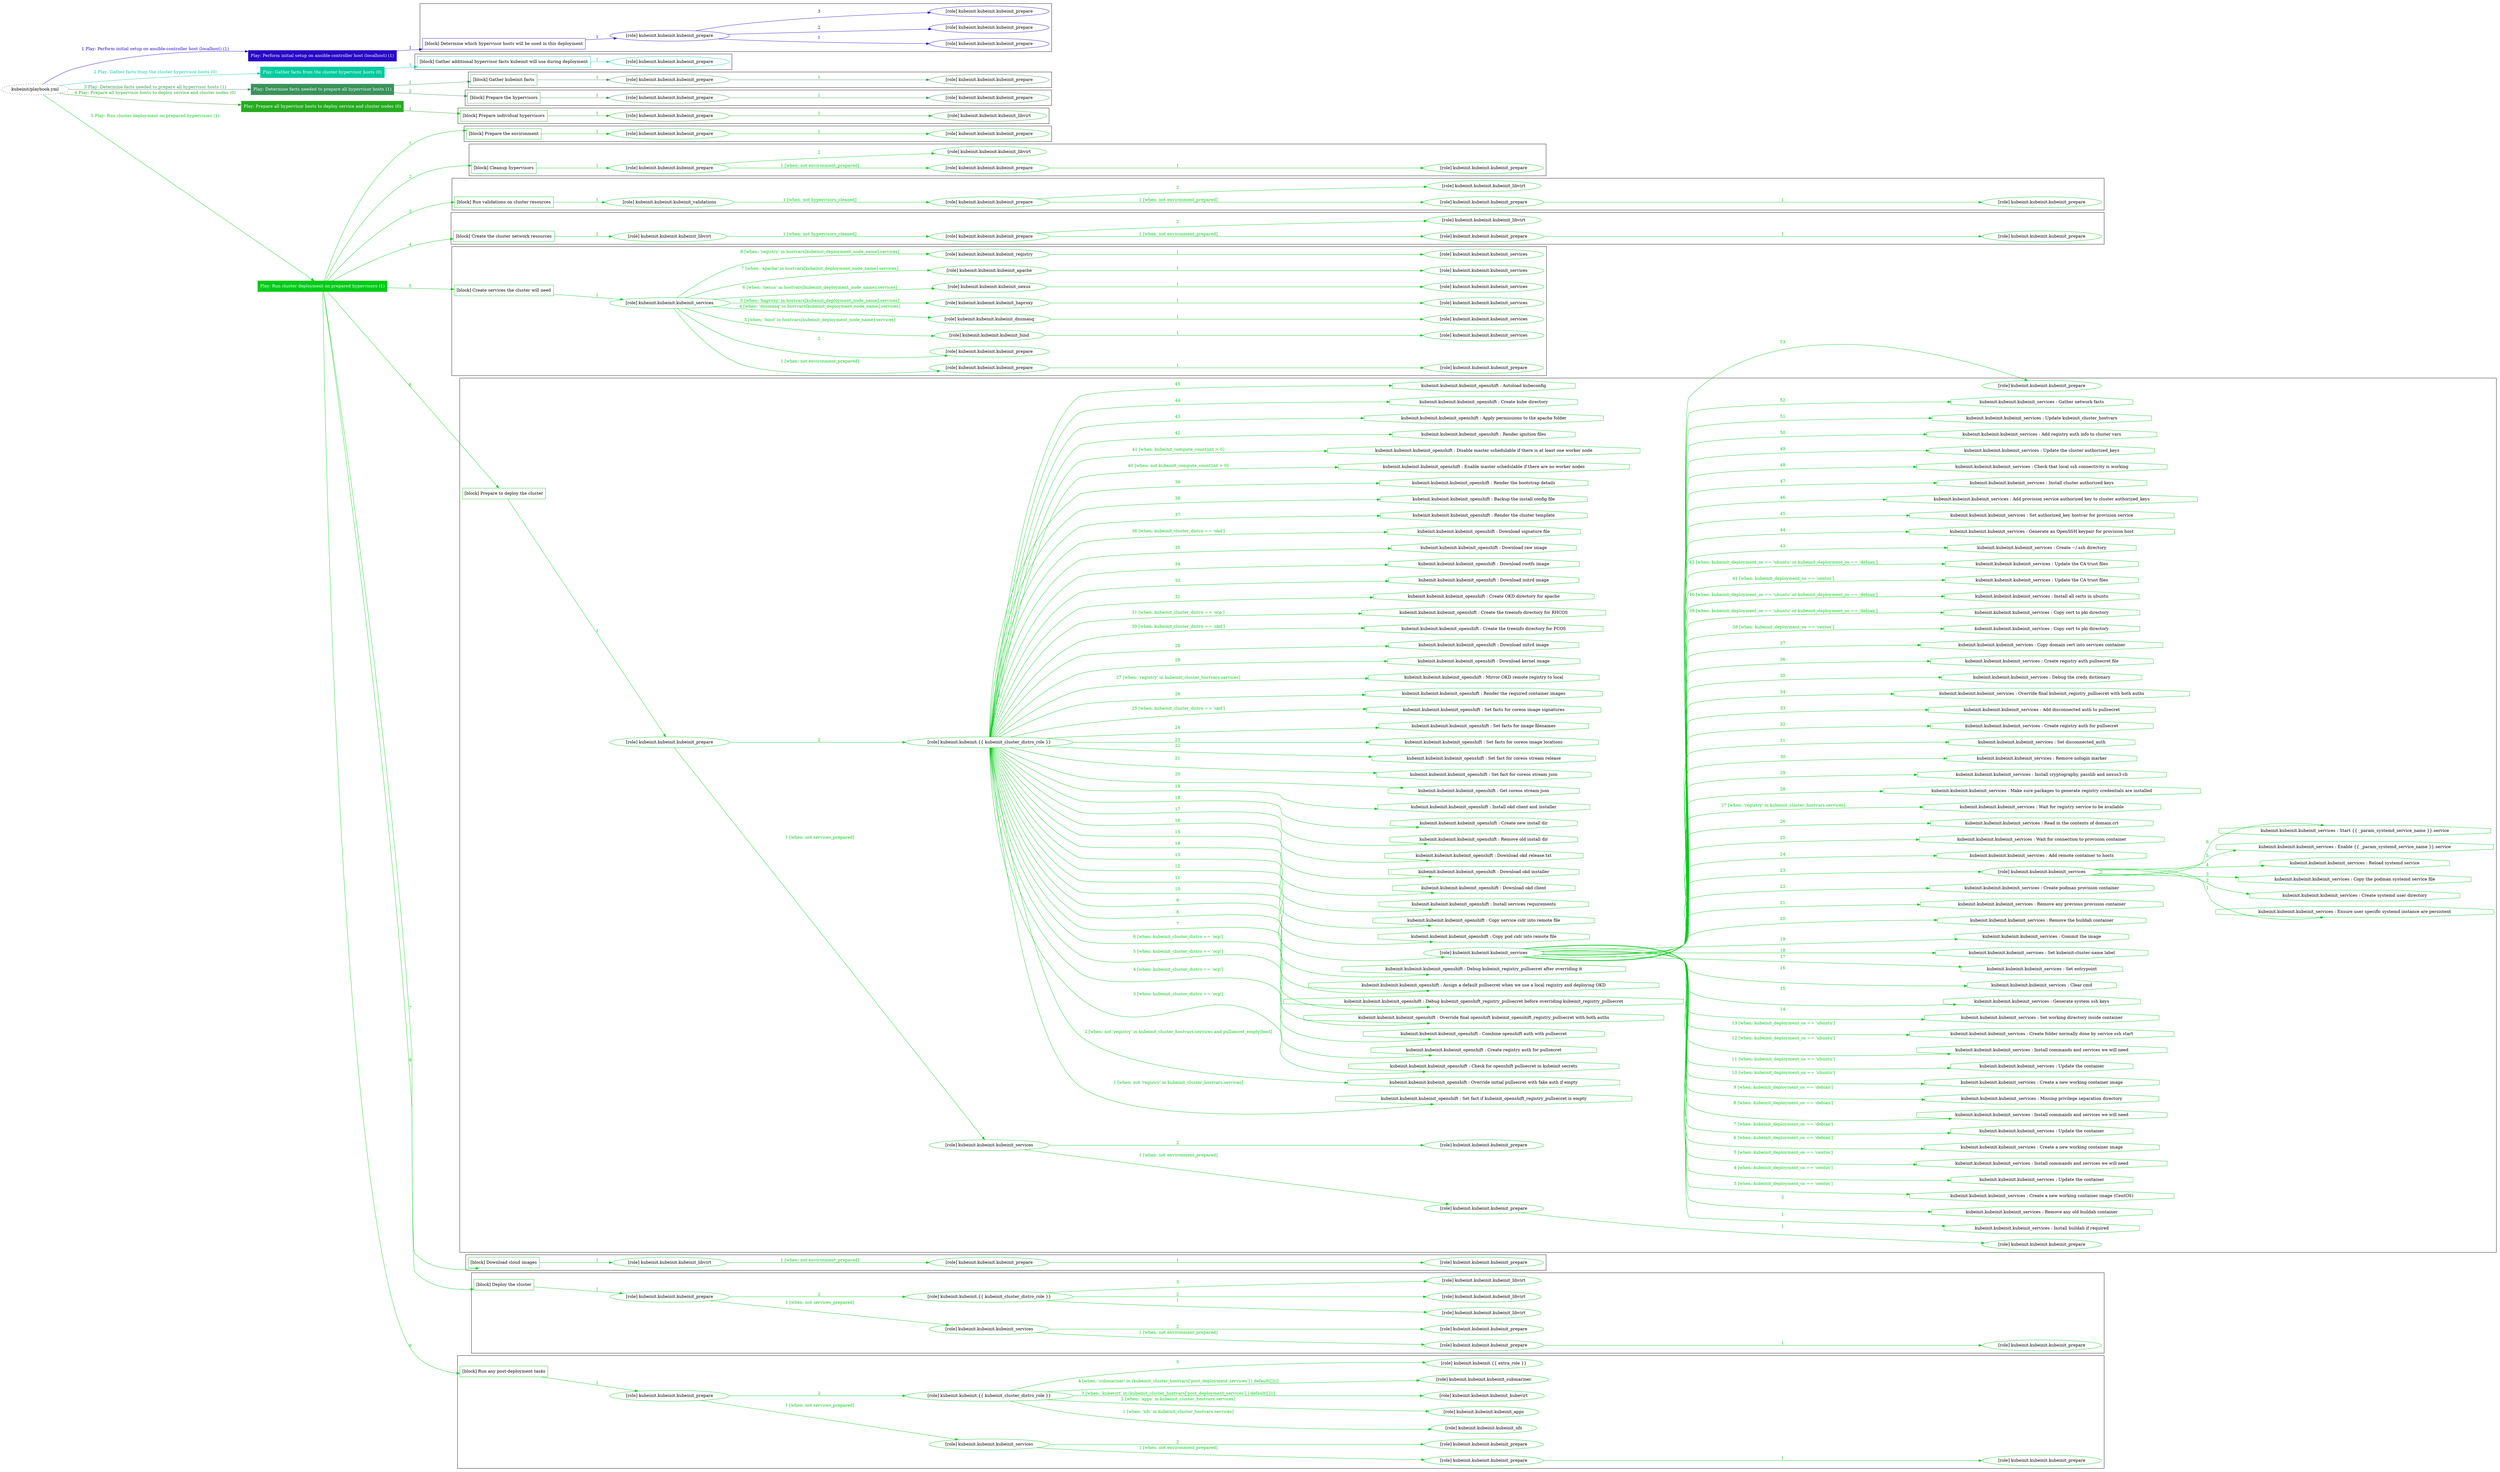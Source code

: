 digraph {
	graph [concentrate=true ordering=in rankdir=LR ratio=fill]
	edge [esep=5 sep=10]
	"kubeinit/playbook.yml" [URL="/home/runner/work/kubeinit/kubeinit/kubeinit/playbook.yml" id=playbook_66a73288 style=dotted]
	"kubeinit/playbook.yml" -> play_754bfef6 [label="1 Play: Perform initial setup on ansible-controller host (localhost) (1)" color="#2706c6" fontcolor="#2706c6" id=edge_playbook_66a73288_play_754bfef6 labeltooltip="1 Play: Perform initial setup on ansible-controller host (localhost) (1)" tooltip="1 Play: Perform initial setup on ansible-controller host (localhost) (1)"]
	subgraph "Play: Perform initial setup on ansible-controller host (localhost) (1)" {
		play_754bfef6 [label="Play: Perform initial setup on ansible-controller host (localhost) (1)" URL="/home/runner/work/kubeinit/kubeinit/kubeinit/playbook.yml" color="#2706c6" fontcolor="#ffffff" id=play_754bfef6 shape=box style=filled tooltip=localhost]
		play_754bfef6 -> block_6816eb26 [label=1 color="#2706c6" fontcolor="#2706c6" id=edge_1_play_754bfef6_block_6816eb26 labeltooltip=1 tooltip=1]
		subgraph cluster_block_6816eb26 {
			block_6816eb26 [label="[block] Determine which hypervisor hosts will be used in this deployment" URL="/home/runner/work/kubeinit/kubeinit/kubeinit/playbook.yml" color="#2706c6" id=block_6816eb26 labeltooltip="Determine which hypervisor hosts will be used in this deployment" shape=box tooltip="Determine which hypervisor hosts will be used in this deployment"]
			block_6816eb26 -> role_b64f2d22 [label="1 " color="#2706c6" fontcolor="#2706c6" id=edge_1_block_6816eb26_role_b64f2d22 labeltooltip="1 " tooltip="1 "]
			subgraph "kubeinit.kubeinit.kubeinit_prepare" {
				role_b64f2d22 [label="[role] kubeinit.kubeinit.kubeinit_prepare" URL="/home/runner/work/kubeinit/kubeinit/kubeinit/playbook.yml" color="#2706c6" id=role_b64f2d22 tooltip="kubeinit.kubeinit.kubeinit_prepare"]
				role_b64f2d22 -> role_773cbcd6 [label="1 " color="#2706c6" fontcolor="#2706c6" id=edge_1_role_b64f2d22_role_773cbcd6 labeltooltip="1 " tooltip="1 "]
				subgraph "kubeinit.kubeinit.kubeinit_prepare" {
					role_773cbcd6 [label="[role] kubeinit.kubeinit.kubeinit_prepare" URL="/home/runner/.ansible/collections/ansible_collections/kubeinit/kubeinit/roles/kubeinit_prepare/tasks/build_hypervisors_group.yml" color="#2706c6" id=role_773cbcd6 tooltip="kubeinit.kubeinit.kubeinit_prepare"]
				}
				role_b64f2d22 -> role_5b206681 [label="2 " color="#2706c6" fontcolor="#2706c6" id=edge_2_role_b64f2d22_role_5b206681 labeltooltip="2 " tooltip="2 "]
				subgraph "kubeinit.kubeinit.kubeinit_prepare" {
					role_5b206681 [label="[role] kubeinit.kubeinit.kubeinit_prepare" URL="/home/runner/.ansible/collections/ansible_collections/kubeinit/kubeinit/roles/kubeinit_prepare/tasks/build_hypervisors_group.yml" color="#2706c6" id=role_5b206681 tooltip="kubeinit.kubeinit.kubeinit_prepare"]
				}
				role_b64f2d22 -> role_f5933c49 [label="3 " color="#2706c6" fontcolor="#2706c6" id=edge_3_role_b64f2d22_role_f5933c49 labeltooltip="3 " tooltip="3 "]
				subgraph "kubeinit.kubeinit.kubeinit_prepare" {
					role_f5933c49 [label="[role] kubeinit.kubeinit.kubeinit_prepare" URL="/home/runner/.ansible/collections/ansible_collections/kubeinit/kubeinit/roles/kubeinit_prepare/tasks/build_hypervisors_group.yml" color="#2706c6" id=role_f5933c49 tooltip="kubeinit.kubeinit.kubeinit_prepare"]
				}
			}
		}
	}
	"kubeinit/playbook.yml" -> play_b0fc6bf7 [label="2 Play: Gather facts from the cluster hypervisor hosts (0)" color="#01cb9f" fontcolor="#01cb9f" id=edge_playbook_66a73288_play_b0fc6bf7 labeltooltip="2 Play: Gather facts from the cluster hypervisor hosts (0)" tooltip="2 Play: Gather facts from the cluster hypervisor hosts (0)"]
	subgraph "Play: Gather facts from the cluster hypervisor hosts (0)" {
		play_b0fc6bf7 [label="Play: Gather facts from the cluster hypervisor hosts (0)" URL="/home/runner/work/kubeinit/kubeinit/kubeinit/playbook.yml" color="#01cb9f" fontcolor="#ffffff" id=play_b0fc6bf7 shape=box style=filled tooltip="Play: Gather facts from the cluster hypervisor hosts (0)"]
		play_b0fc6bf7 -> block_0d20a180 [label=1 color="#01cb9f" fontcolor="#01cb9f" id=edge_1_play_b0fc6bf7_block_0d20a180 labeltooltip=1 tooltip=1]
		subgraph cluster_block_0d20a180 {
			block_0d20a180 [label="[block] Gather additional hypervisor facts kubeinit will use during deployment" URL="/home/runner/work/kubeinit/kubeinit/kubeinit/playbook.yml" color="#01cb9f" id=block_0d20a180 labeltooltip="Gather additional hypervisor facts kubeinit will use during deployment" shape=box tooltip="Gather additional hypervisor facts kubeinit will use during deployment"]
			block_0d20a180 -> role_ac42b0eb [label="1 " color="#01cb9f" fontcolor="#01cb9f" id=edge_1_block_0d20a180_role_ac42b0eb labeltooltip="1 " tooltip="1 "]
			subgraph "kubeinit.kubeinit.kubeinit_prepare" {
				role_ac42b0eb [label="[role] kubeinit.kubeinit.kubeinit_prepare" URL="/home/runner/work/kubeinit/kubeinit/kubeinit/playbook.yml" color="#01cb9f" id=role_ac42b0eb tooltip="kubeinit.kubeinit.kubeinit_prepare"]
			}
		}
	}
	"kubeinit/playbook.yml" -> play_bdb37099 [label="3 Play: Determine facts needed to prepare all hypervisor hosts (1)" color="#39935b" fontcolor="#39935b" id=edge_playbook_66a73288_play_bdb37099 labeltooltip="3 Play: Determine facts needed to prepare all hypervisor hosts (1)" tooltip="3 Play: Determine facts needed to prepare all hypervisor hosts (1)"]
	subgraph "Play: Determine facts needed to prepare all hypervisor hosts (1)" {
		play_bdb37099 [label="Play: Determine facts needed to prepare all hypervisor hosts (1)" URL="/home/runner/work/kubeinit/kubeinit/kubeinit/playbook.yml" color="#39935b" fontcolor="#ffffff" id=play_bdb37099 shape=box style=filled tooltip=localhost]
		play_bdb37099 -> block_7f5f28f9 [label=1 color="#39935b" fontcolor="#39935b" id=edge_1_play_bdb37099_block_7f5f28f9 labeltooltip=1 tooltip=1]
		subgraph cluster_block_7f5f28f9 {
			block_7f5f28f9 [label="[block] Gather kubeinit facts" URL="/home/runner/work/kubeinit/kubeinit/kubeinit/playbook.yml" color="#39935b" id=block_7f5f28f9 labeltooltip="Gather kubeinit facts" shape=box tooltip="Gather kubeinit facts"]
			block_7f5f28f9 -> role_7edda6a7 [label="1 " color="#39935b" fontcolor="#39935b" id=edge_1_block_7f5f28f9_role_7edda6a7 labeltooltip="1 " tooltip="1 "]
			subgraph "kubeinit.kubeinit.kubeinit_prepare" {
				role_7edda6a7 [label="[role] kubeinit.kubeinit.kubeinit_prepare" URL="/home/runner/work/kubeinit/kubeinit/kubeinit/playbook.yml" color="#39935b" id=role_7edda6a7 tooltip="kubeinit.kubeinit.kubeinit_prepare"]
				role_7edda6a7 -> role_153b0a8d [label="1 " color="#39935b" fontcolor="#39935b" id=edge_1_role_7edda6a7_role_153b0a8d labeltooltip="1 " tooltip="1 "]
				subgraph "kubeinit.kubeinit.kubeinit_prepare" {
					role_153b0a8d [label="[role] kubeinit.kubeinit.kubeinit_prepare" URL="/home/runner/.ansible/collections/ansible_collections/kubeinit/kubeinit/roles/kubeinit_prepare/tasks/gather_kubeinit_facts.yml" color="#39935b" id=role_153b0a8d tooltip="kubeinit.kubeinit.kubeinit_prepare"]
				}
			}
		}
		play_bdb37099 -> block_9d273721 [label=2 color="#39935b" fontcolor="#39935b" id=edge_2_play_bdb37099_block_9d273721 labeltooltip=2 tooltip=2]
		subgraph cluster_block_9d273721 {
			block_9d273721 [label="[block] Prepare the hypervisors" URL="/home/runner/work/kubeinit/kubeinit/kubeinit/playbook.yml" color="#39935b" id=block_9d273721 labeltooltip="Prepare the hypervisors" shape=box tooltip="Prepare the hypervisors"]
			block_9d273721 -> role_22a26589 [label="1 " color="#39935b" fontcolor="#39935b" id=edge_1_block_9d273721_role_22a26589 labeltooltip="1 " tooltip="1 "]
			subgraph "kubeinit.kubeinit.kubeinit_prepare" {
				role_22a26589 [label="[role] kubeinit.kubeinit.kubeinit_prepare" URL="/home/runner/work/kubeinit/kubeinit/kubeinit/playbook.yml" color="#39935b" id=role_22a26589 tooltip="kubeinit.kubeinit.kubeinit_prepare"]
				role_22a26589 -> role_dda7b4d4 [label="1 " color="#39935b" fontcolor="#39935b" id=edge_1_role_22a26589_role_dda7b4d4 labeltooltip="1 " tooltip="1 "]
				subgraph "kubeinit.kubeinit.kubeinit_prepare" {
					role_dda7b4d4 [label="[role] kubeinit.kubeinit.kubeinit_prepare" URL="/home/runner/.ansible/collections/ansible_collections/kubeinit/kubeinit/roles/kubeinit_prepare/tasks/gather_kubeinit_facts.yml" color="#39935b" id=role_dda7b4d4 tooltip="kubeinit.kubeinit.kubeinit_prepare"]
				}
			}
		}
	}
	"kubeinit/playbook.yml" -> play_bdf6a45b [label="4 Play: Prepare all hypervisor hosts to deploy service and cluster nodes (0)" color="#25ac20" fontcolor="#25ac20" id=edge_playbook_66a73288_play_bdf6a45b labeltooltip="4 Play: Prepare all hypervisor hosts to deploy service and cluster nodes (0)" tooltip="4 Play: Prepare all hypervisor hosts to deploy service and cluster nodes (0)"]
	subgraph "Play: Prepare all hypervisor hosts to deploy service and cluster nodes (0)" {
		play_bdf6a45b [label="Play: Prepare all hypervisor hosts to deploy service and cluster nodes (0)" URL="/home/runner/work/kubeinit/kubeinit/kubeinit/playbook.yml" color="#25ac20" fontcolor="#ffffff" id=play_bdf6a45b shape=box style=filled tooltip="Play: Prepare all hypervisor hosts to deploy service and cluster nodes (0)"]
		play_bdf6a45b -> block_31aa1719 [label=1 color="#25ac20" fontcolor="#25ac20" id=edge_1_play_bdf6a45b_block_31aa1719 labeltooltip=1 tooltip=1]
		subgraph cluster_block_31aa1719 {
			block_31aa1719 [label="[block] Prepare individual hypervisors" URL="/home/runner/work/kubeinit/kubeinit/kubeinit/playbook.yml" color="#25ac20" id=block_31aa1719 labeltooltip="Prepare individual hypervisors" shape=box tooltip="Prepare individual hypervisors"]
			block_31aa1719 -> role_87fe0532 [label="1 " color="#25ac20" fontcolor="#25ac20" id=edge_1_block_31aa1719_role_87fe0532 labeltooltip="1 " tooltip="1 "]
			subgraph "kubeinit.kubeinit.kubeinit_prepare" {
				role_87fe0532 [label="[role] kubeinit.kubeinit.kubeinit_prepare" URL="/home/runner/work/kubeinit/kubeinit/kubeinit/playbook.yml" color="#25ac20" id=role_87fe0532 tooltip="kubeinit.kubeinit.kubeinit_prepare"]
				role_87fe0532 -> role_07a69ece [label="1 " color="#25ac20" fontcolor="#25ac20" id=edge_1_role_87fe0532_role_07a69ece labeltooltip="1 " tooltip="1 "]
				subgraph "kubeinit.kubeinit.kubeinit_libvirt" {
					role_07a69ece [label="[role] kubeinit.kubeinit.kubeinit_libvirt" URL="/home/runner/.ansible/collections/ansible_collections/kubeinit/kubeinit/roles/kubeinit_prepare/tasks/prepare_hypervisor.yml" color="#25ac20" id=role_07a69ece tooltip="kubeinit.kubeinit.kubeinit_libvirt"]
				}
			}
		}
	}
	"kubeinit/playbook.yml" -> play_6a5b8f9b [label="5 Play: Run cluster deployment on prepared hypervisors (1)" color="#00cc16" fontcolor="#00cc16" id=edge_playbook_66a73288_play_6a5b8f9b labeltooltip="5 Play: Run cluster deployment on prepared hypervisors (1)" tooltip="5 Play: Run cluster deployment on prepared hypervisors (1)"]
	subgraph "Play: Run cluster deployment on prepared hypervisors (1)" {
		play_6a5b8f9b [label="Play: Run cluster deployment on prepared hypervisors (1)" URL="/home/runner/work/kubeinit/kubeinit/kubeinit/playbook.yml" color="#00cc16" fontcolor="#ffffff" id=play_6a5b8f9b shape=box style=filled tooltip=localhost]
		play_6a5b8f9b -> block_31ed5d44 [label=1 color="#00cc16" fontcolor="#00cc16" id=edge_1_play_6a5b8f9b_block_31ed5d44 labeltooltip=1 tooltip=1]
		subgraph cluster_block_31ed5d44 {
			block_31ed5d44 [label="[block] Prepare the environment" URL="/home/runner/work/kubeinit/kubeinit/kubeinit/playbook.yml" color="#00cc16" id=block_31ed5d44 labeltooltip="Prepare the environment" shape=box tooltip="Prepare the environment"]
			block_31ed5d44 -> role_e379a738 [label="1 " color="#00cc16" fontcolor="#00cc16" id=edge_1_block_31ed5d44_role_e379a738 labeltooltip="1 " tooltip="1 "]
			subgraph "kubeinit.kubeinit.kubeinit_prepare" {
				role_e379a738 [label="[role] kubeinit.kubeinit.kubeinit_prepare" URL="/home/runner/work/kubeinit/kubeinit/kubeinit/playbook.yml" color="#00cc16" id=role_e379a738 tooltip="kubeinit.kubeinit.kubeinit_prepare"]
				role_e379a738 -> role_a1647b43 [label="1 " color="#00cc16" fontcolor="#00cc16" id=edge_1_role_e379a738_role_a1647b43 labeltooltip="1 " tooltip="1 "]
				subgraph "kubeinit.kubeinit.kubeinit_prepare" {
					role_a1647b43 [label="[role] kubeinit.kubeinit.kubeinit_prepare" URL="/home/runner/.ansible/collections/ansible_collections/kubeinit/kubeinit/roles/kubeinit_prepare/tasks/gather_kubeinit_facts.yml" color="#00cc16" id=role_a1647b43 tooltip="kubeinit.kubeinit.kubeinit_prepare"]
				}
			}
		}
		play_6a5b8f9b -> block_af284467 [label=2 color="#00cc16" fontcolor="#00cc16" id=edge_2_play_6a5b8f9b_block_af284467 labeltooltip=2 tooltip=2]
		subgraph cluster_block_af284467 {
			block_af284467 [label="[block] Cleanup hypervisors" URL="/home/runner/work/kubeinit/kubeinit/kubeinit/playbook.yml" color="#00cc16" id=block_af284467 labeltooltip="Cleanup hypervisors" shape=box tooltip="Cleanup hypervisors"]
			block_af284467 -> role_c20d56c1 [label="1 " color="#00cc16" fontcolor="#00cc16" id=edge_1_block_af284467_role_c20d56c1 labeltooltip="1 " tooltip="1 "]
			subgraph "kubeinit.kubeinit.kubeinit_prepare" {
				role_c20d56c1 [label="[role] kubeinit.kubeinit.kubeinit_prepare" URL="/home/runner/work/kubeinit/kubeinit/kubeinit/playbook.yml" color="#00cc16" id=role_c20d56c1 tooltip="kubeinit.kubeinit.kubeinit_prepare"]
				role_c20d56c1 -> role_9b211c10 [label="1 [when: not environment_prepared]" color="#00cc16" fontcolor="#00cc16" id=edge_1_role_c20d56c1_role_9b211c10 labeltooltip="1 [when: not environment_prepared]" tooltip="1 [when: not environment_prepared]"]
				subgraph "kubeinit.kubeinit.kubeinit_prepare" {
					role_9b211c10 [label="[role] kubeinit.kubeinit.kubeinit_prepare" URL="/home/runner/.ansible/collections/ansible_collections/kubeinit/kubeinit/roles/kubeinit_prepare/tasks/cleanup_hypervisors.yml" color="#00cc16" id=role_9b211c10 tooltip="kubeinit.kubeinit.kubeinit_prepare"]
					role_9b211c10 -> role_a07b2575 [label="1 " color="#00cc16" fontcolor="#00cc16" id=edge_1_role_9b211c10_role_a07b2575 labeltooltip="1 " tooltip="1 "]
					subgraph "kubeinit.kubeinit.kubeinit_prepare" {
						role_a07b2575 [label="[role] kubeinit.kubeinit.kubeinit_prepare" URL="/home/runner/.ansible/collections/ansible_collections/kubeinit/kubeinit/roles/kubeinit_prepare/tasks/gather_kubeinit_facts.yml" color="#00cc16" id=role_a07b2575 tooltip="kubeinit.kubeinit.kubeinit_prepare"]
					}
				}
				role_c20d56c1 -> role_13a5bdb2 [label="2 " color="#00cc16" fontcolor="#00cc16" id=edge_2_role_c20d56c1_role_13a5bdb2 labeltooltip="2 " tooltip="2 "]
				subgraph "kubeinit.kubeinit.kubeinit_libvirt" {
					role_13a5bdb2 [label="[role] kubeinit.kubeinit.kubeinit_libvirt" URL="/home/runner/.ansible/collections/ansible_collections/kubeinit/kubeinit/roles/kubeinit_prepare/tasks/cleanup_hypervisors.yml" color="#00cc16" id=role_13a5bdb2 tooltip="kubeinit.kubeinit.kubeinit_libvirt"]
				}
			}
		}
		play_6a5b8f9b -> block_3d6c8d6c [label=3 color="#00cc16" fontcolor="#00cc16" id=edge_3_play_6a5b8f9b_block_3d6c8d6c labeltooltip=3 tooltip=3]
		subgraph cluster_block_3d6c8d6c {
			block_3d6c8d6c [label="[block] Run validations on cluster resources" URL="/home/runner/work/kubeinit/kubeinit/kubeinit/playbook.yml" color="#00cc16" id=block_3d6c8d6c labeltooltip="Run validations on cluster resources" shape=box tooltip="Run validations on cluster resources"]
			block_3d6c8d6c -> role_a833a687 [label="1 " color="#00cc16" fontcolor="#00cc16" id=edge_1_block_3d6c8d6c_role_a833a687 labeltooltip="1 " tooltip="1 "]
			subgraph "kubeinit.kubeinit.kubeinit_validations" {
				role_a833a687 [label="[role] kubeinit.kubeinit.kubeinit_validations" URL="/home/runner/work/kubeinit/kubeinit/kubeinit/playbook.yml" color="#00cc16" id=role_a833a687 tooltip="kubeinit.kubeinit.kubeinit_validations"]
				role_a833a687 -> role_47d6b7b9 [label="1 [when: not hypervisors_cleaned]" color="#00cc16" fontcolor="#00cc16" id=edge_1_role_a833a687_role_47d6b7b9 labeltooltip="1 [when: not hypervisors_cleaned]" tooltip="1 [when: not hypervisors_cleaned]"]
				subgraph "kubeinit.kubeinit.kubeinit_prepare" {
					role_47d6b7b9 [label="[role] kubeinit.kubeinit.kubeinit_prepare" URL="/home/runner/.ansible/collections/ansible_collections/kubeinit/kubeinit/roles/kubeinit_validations/tasks/main.yml" color="#00cc16" id=role_47d6b7b9 tooltip="kubeinit.kubeinit.kubeinit_prepare"]
					role_47d6b7b9 -> role_dd32e8b6 [label="1 [when: not environment_prepared]" color="#00cc16" fontcolor="#00cc16" id=edge_1_role_47d6b7b9_role_dd32e8b6 labeltooltip="1 [when: not environment_prepared]" tooltip="1 [when: not environment_prepared]"]
					subgraph "kubeinit.kubeinit.kubeinit_prepare" {
						role_dd32e8b6 [label="[role] kubeinit.kubeinit.kubeinit_prepare" URL="/home/runner/.ansible/collections/ansible_collections/kubeinit/kubeinit/roles/kubeinit_prepare/tasks/cleanup_hypervisors.yml" color="#00cc16" id=role_dd32e8b6 tooltip="kubeinit.kubeinit.kubeinit_prepare"]
						role_dd32e8b6 -> role_1731bd4e [label="1 " color="#00cc16" fontcolor="#00cc16" id=edge_1_role_dd32e8b6_role_1731bd4e labeltooltip="1 " tooltip="1 "]
						subgraph "kubeinit.kubeinit.kubeinit_prepare" {
							role_1731bd4e [label="[role] kubeinit.kubeinit.kubeinit_prepare" URL="/home/runner/.ansible/collections/ansible_collections/kubeinit/kubeinit/roles/kubeinit_prepare/tasks/gather_kubeinit_facts.yml" color="#00cc16" id=role_1731bd4e tooltip="kubeinit.kubeinit.kubeinit_prepare"]
						}
					}
					role_47d6b7b9 -> role_8041726a [label="2 " color="#00cc16" fontcolor="#00cc16" id=edge_2_role_47d6b7b9_role_8041726a labeltooltip="2 " tooltip="2 "]
					subgraph "kubeinit.kubeinit.kubeinit_libvirt" {
						role_8041726a [label="[role] kubeinit.kubeinit.kubeinit_libvirt" URL="/home/runner/.ansible/collections/ansible_collections/kubeinit/kubeinit/roles/kubeinit_prepare/tasks/cleanup_hypervisors.yml" color="#00cc16" id=role_8041726a tooltip="kubeinit.kubeinit.kubeinit_libvirt"]
					}
				}
			}
		}
		play_6a5b8f9b -> block_311bb657 [label=4 color="#00cc16" fontcolor="#00cc16" id=edge_4_play_6a5b8f9b_block_311bb657 labeltooltip=4 tooltip=4]
		subgraph cluster_block_311bb657 {
			block_311bb657 [label="[block] Create the cluster network resources" URL="/home/runner/work/kubeinit/kubeinit/kubeinit/playbook.yml" color="#00cc16" id=block_311bb657 labeltooltip="Create the cluster network resources" shape=box tooltip="Create the cluster network resources"]
			block_311bb657 -> role_023b6828 [label="1 " color="#00cc16" fontcolor="#00cc16" id=edge_1_block_311bb657_role_023b6828 labeltooltip="1 " tooltip="1 "]
			subgraph "kubeinit.kubeinit.kubeinit_libvirt" {
				role_023b6828 [label="[role] kubeinit.kubeinit.kubeinit_libvirt" URL="/home/runner/work/kubeinit/kubeinit/kubeinit/playbook.yml" color="#00cc16" id=role_023b6828 tooltip="kubeinit.kubeinit.kubeinit_libvirt"]
				role_023b6828 -> role_e5e83a9e [label="1 [when: not hypervisors_cleaned]" color="#00cc16" fontcolor="#00cc16" id=edge_1_role_023b6828_role_e5e83a9e labeltooltip="1 [when: not hypervisors_cleaned]" tooltip="1 [when: not hypervisors_cleaned]"]
				subgraph "kubeinit.kubeinit.kubeinit_prepare" {
					role_e5e83a9e [label="[role] kubeinit.kubeinit.kubeinit_prepare" URL="/home/runner/.ansible/collections/ansible_collections/kubeinit/kubeinit/roles/kubeinit_libvirt/tasks/create_network.yml" color="#00cc16" id=role_e5e83a9e tooltip="kubeinit.kubeinit.kubeinit_prepare"]
					role_e5e83a9e -> role_266fc028 [label="1 [when: not environment_prepared]" color="#00cc16" fontcolor="#00cc16" id=edge_1_role_e5e83a9e_role_266fc028 labeltooltip="1 [when: not environment_prepared]" tooltip="1 [when: not environment_prepared]"]
					subgraph "kubeinit.kubeinit.kubeinit_prepare" {
						role_266fc028 [label="[role] kubeinit.kubeinit.kubeinit_prepare" URL="/home/runner/.ansible/collections/ansible_collections/kubeinit/kubeinit/roles/kubeinit_prepare/tasks/cleanup_hypervisors.yml" color="#00cc16" id=role_266fc028 tooltip="kubeinit.kubeinit.kubeinit_prepare"]
						role_266fc028 -> role_6838243f [label="1 " color="#00cc16" fontcolor="#00cc16" id=edge_1_role_266fc028_role_6838243f labeltooltip="1 " tooltip="1 "]
						subgraph "kubeinit.kubeinit.kubeinit_prepare" {
							role_6838243f [label="[role] kubeinit.kubeinit.kubeinit_prepare" URL="/home/runner/.ansible/collections/ansible_collections/kubeinit/kubeinit/roles/kubeinit_prepare/tasks/gather_kubeinit_facts.yml" color="#00cc16" id=role_6838243f tooltip="kubeinit.kubeinit.kubeinit_prepare"]
						}
					}
					role_e5e83a9e -> role_f8844302 [label="2 " color="#00cc16" fontcolor="#00cc16" id=edge_2_role_e5e83a9e_role_f8844302 labeltooltip="2 " tooltip="2 "]
					subgraph "kubeinit.kubeinit.kubeinit_libvirt" {
						role_f8844302 [label="[role] kubeinit.kubeinit.kubeinit_libvirt" URL="/home/runner/.ansible/collections/ansible_collections/kubeinit/kubeinit/roles/kubeinit_prepare/tasks/cleanup_hypervisors.yml" color="#00cc16" id=role_f8844302 tooltip="kubeinit.kubeinit.kubeinit_libvirt"]
					}
				}
			}
		}
		play_6a5b8f9b -> block_91b92f1e [label=5 color="#00cc16" fontcolor="#00cc16" id=edge_5_play_6a5b8f9b_block_91b92f1e labeltooltip=5 tooltip=5]
		subgraph cluster_block_91b92f1e {
			block_91b92f1e [label="[block] Create services the cluster will need" URL="/home/runner/work/kubeinit/kubeinit/kubeinit/playbook.yml" color="#00cc16" id=block_91b92f1e labeltooltip="Create services the cluster will need" shape=box tooltip="Create services the cluster will need"]
			block_91b92f1e -> role_1e3f2bee [label="1 " color="#00cc16" fontcolor="#00cc16" id=edge_1_block_91b92f1e_role_1e3f2bee labeltooltip="1 " tooltip="1 "]
			subgraph "kubeinit.kubeinit.kubeinit_services" {
				role_1e3f2bee [label="[role] kubeinit.kubeinit.kubeinit_services" URL="/home/runner/work/kubeinit/kubeinit/kubeinit/playbook.yml" color="#00cc16" id=role_1e3f2bee tooltip="kubeinit.kubeinit.kubeinit_services"]
				role_1e3f2bee -> role_65b8cca4 [label="1 [when: not environment_prepared]" color="#00cc16" fontcolor="#00cc16" id=edge_1_role_1e3f2bee_role_65b8cca4 labeltooltip="1 [when: not environment_prepared]" tooltip="1 [when: not environment_prepared]"]
				subgraph "kubeinit.kubeinit.kubeinit_prepare" {
					role_65b8cca4 [label="[role] kubeinit.kubeinit.kubeinit_prepare" URL="/home/runner/.ansible/collections/ansible_collections/kubeinit/kubeinit/roles/kubeinit_services/tasks/main.yml" color="#00cc16" id=role_65b8cca4 tooltip="kubeinit.kubeinit.kubeinit_prepare"]
					role_65b8cca4 -> role_7ab25d3f [label="1 " color="#00cc16" fontcolor="#00cc16" id=edge_1_role_65b8cca4_role_7ab25d3f labeltooltip="1 " tooltip="1 "]
					subgraph "kubeinit.kubeinit.kubeinit_prepare" {
						role_7ab25d3f [label="[role] kubeinit.kubeinit.kubeinit_prepare" URL="/home/runner/.ansible/collections/ansible_collections/kubeinit/kubeinit/roles/kubeinit_prepare/tasks/gather_kubeinit_facts.yml" color="#00cc16" id=role_7ab25d3f tooltip="kubeinit.kubeinit.kubeinit_prepare"]
					}
				}
				role_1e3f2bee -> role_2fc5ed5a [label="2 " color="#00cc16" fontcolor="#00cc16" id=edge_2_role_1e3f2bee_role_2fc5ed5a labeltooltip="2 " tooltip="2 "]
				subgraph "kubeinit.kubeinit.kubeinit_prepare" {
					role_2fc5ed5a [label="[role] kubeinit.kubeinit.kubeinit_prepare" URL="/home/runner/.ansible/collections/ansible_collections/kubeinit/kubeinit/roles/kubeinit_services/tasks/00_create_service_pod.yml" color="#00cc16" id=role_2fc5ed5a tooltip="kubeinit.kubeinit.kubeinit_prepare"]
				}
				role_1e3f2bee -> role_0c235663 [label="3 [when: 'bind' in hostvars[kubeinit_deployment_node_name].services]" color="#00cc16" fontcolor="#00cc16" id=edge_3_role_1e3f2bee_role_0c235663 labeltooltip="3 [when: 'bind' in hostvars[kubeinit_deployment_node_name].services]" tooltip="3 [when: 'bind' in hostvars[kubeinit_deployment_node_name].services]"]
				subgraph "kubeinit.kubeinit.kubeinit_bind" {
					role_0c235663 [label="[role] kubeinit.kubeinit.kubeinit_bind" URL="/home/runner/.ansible/collections/ansible_collections/kubeinit/kubeinit/roles/kubeinit_services/tasks/start_services_containers.yml" color="#00cc16" id=role_0c235663 tooltip="kubeinit.kubeinit.kubeinit_bind"]
					role_0c235663 -> role_7943b46c [label="1 " color="#00cc16" fontcolor="#00cc16" id=edge_1_role_0c235663_role_7943b46c labeltooltip="1 " tooltip="1 "]
					subgraph "kubeinit.kubeinit.kubeinit_services" {
						role_7943b46c [label="[role] kubeinit.kubeinit.kubeinit_services" URL="/home/runner/.ansible/collections/ansible_collections/kubeinit/kubeinit/roles/kubeinit_bind/tasks/main.yml" color="#00cc16" id=role_7943b46c tooltip="kubeinit.kubeinit.kubeinit_services"]
					}
				}
				role_1e3f2bee -> role_585589a8 [label="4 [when: 'dnsmasq' in hostvars[kubeinit_deployment_node_name].services]" color="#00cc16" fontcolor="#00cc16" id=edge_4_role_1e3f2bee_role_585589a8 labeltooltip="4 [when: 'dnsmasq' in hostvars[kubeinit_deployment_node_name].services]" tooltip="4 [when: 'dnsmasq' in hostvars[kubeinit_deployment_node_name].services]"]
				subgraph "kubeinit.kubeinit.kubeinit_dnsmasq" {
					role_585589a8 [label="[role] kubeinit.kubeinit.kubeinit_dnsmasq" URL="/home/runner/.ansible/collections/ansible_collections/kubeinit/kubeinit/roles/kubeinit_services/tasks/start_services_containers.yml" color="#00cc16" id=role_585589a8 tooltip="kubeinit.kubeinit.kubeinit_dnsmasq"]
					role_585589a8 -> role_796f5008 [label="1 " color="#00cc16" fontcolor="#00cc16" id=edge_1_role_585589a8_role_796f5008 labeltooltip="1 " tooltip="1 "]
					subgraph "kubeinit.kubeinit.kubeinit_services" {
						role_796f5008 [label="[role] kubeinit.kubeinit.kubeinit_services" URL="/home/runner/.ansible/collections/ansible_collections/kubeinit/kubeinit/roles/kubeinit_dnsmasq/tasks/main.yml" color="#00cc16" id=role_796f5008 tooltip="kubeinit.kubeinit.kubeinit_services"]
					}
				}
				role_1e3f2bee -> role_65bcba0b [label="5 [when: 'haproxy' in hostvars[kubeinit_deployment_node_name].services]" color="#00cc16" fontcolor="#00cc16" id=edge_5_role_1e3f2bee_role_65bcba0b labeltooltip="5 [when: 'haproxy' in hostvars[kubeinit_deployment_node_name].services]" tooltip="5 [when: 'haproxy' in hostvars[kubeinit_deployment_node_name].services]"]
				subgraph "kubeinit.kubeinit.kubeinit_haproxy" {
					role_65bcba0b [label="[role] kubeinit.kubeinit.kubeinit_haproxy" URL="/home/runner/.ansible/collections/ansible_collections/kubeinit/kubeinit/roles/kubeinit_services/tasks/start_services_containers.yml" color="#00cc16" id=role_65bcba0b tooltip="kubeinit.kubeinit.kubeinit_haproxy"]
					role_65bcba0b -> role_a7a7a4aa [label="1 " color="#00cc16" fontcolor="#00cc16" id=edge_1_role_65bcba0b_role_a7a7a4aa labeltooltip="1 " tooltip="1 "]
					subgraph "kubeinit.kubeinit.kubeinit_services" {
						role_a7a7a4aa [label="[role] kubeinit.kubeinit.kubeinit_services" URL="/home/runner/.ansible/collections/ansible_collections/kubeinit/kubeinit/roles/kubeinit_haproxy/tasks/main.yml" color="#00cc16" id=role_a7a7a4aa tooltip="kubeinit.kubeinit.kubeinit_services"]
					}
				}
				role_1e3f2bee -> role_4ccab1cf [label="6 [when: 'nexus' in hostvars[kubeinit_deployment_node_name].services]" color="#00cc16" fontcolor="#00cc16" id=edge_6_role_1e3f2bee_role_4ccab1cf labeltooltip="6 [when: 'nexus' in hostvars[kubeinit_deployment_node_name].services]" tooltip="6 [when: 'nexus' in hostvars[kubeinit_deployment_node_name].services]"]
				subgraph "kubeinit.kubeinit.kubeinit_nexus" {
					role_4ccab1cf [label="[role] kubeinit.kubeinit.kubeinit_nexus" URL="/home/runner/.ansible/collections/ansible_collections/kubeinit/kubeinit/roles/kubeinit_services/tasks/start_services_containers.yml" color="#00cc16" id=role_4ccab1cf tooltip="kubeinit.kubeinit.kubeinit_nexus"]
					role_4ccab1cf -> role_df61dd5b [label="1 " color="#00cc16" fontcolor="#00cc16" id=edge_1_role_4ccab1cf_role_df61dd5b labeltooltip="1 " tooltip="1 "]
					subgraph "kubeinit.kubeinit.kubeinit_services" {
						role_df61dd5b [label="[role] kubeinit.kubeinit.kubeinit_services" URL="/home/runner/.ansible/collections/ansible_collections/kubeinit/kubeinit/roles/kubeinit_nexus/tasks/main.yml" color="#00cc16" id=role_df61dd5b tooltip="kubeinit.kubeinit.kubeinit_services"]
					}
				}
				role_1e3f2bee -> role_afa72f8c [label="7 [when: 'apache' in hostvars[kubeinit_deployment_node_name].services]" color="#00cc16" fontcolor="#00cc16" id=edge_7_role_1e3f2bee_role_afa72f8c labeltooltip="7 [when: 'apache' in hostvars[kubeinit_deployment_node_name].services]" tooltip="7 [when: 'apache' in hostvars[kubeinit_deployment_node_name].services]"]
				subgraph "kubeinit.kubeinit.kubeinit_apache" {
					role_afa72f8c [label="[role] kubeinit.kubeinit.kubeinit_apache" URL="/home/runner/.ansible/collections/ansible_collections/kubeinit/kubeinit/roles/kubeinit_services/tasks/start_services_containers.yml" color="#00cc16" id=role_afa72f8c tooltip="kubeinit.kubeinit.kubeinit_apache"]
					role_afa72f8c -> role_367533cb [label="1 " color="#00cc16" fontcolor="#00cc16" id=edge_1_role_afa72f8c_role_367533cb labeltooltip="1 " tooltip="1 "]
					subgraph "kubeinit.kubeinit.kubeinit_services" {
						role_367533cb [label="[role] kubeinit.kubeinit.kubeinit_services" URL="/home/runner/.ansible/collections/ansible_collections/kubeinit/kubeinit/roles/kubeinit_apache/tasks/main.yml" color="#00cc16" id=role_367533cb tooltip="kubeinit.kubeinit.kubeinit_services"]
					}
				}
				role_1e3f2bee -> role_13e5b36f [label="8 [when: 'registry' in hostvars[kubeinit_deployment_node_name].services]" color="#00cc16" fontcolor="#00cc16" id=edge_8_role_1e3f2bee_role_13e5b36f labeltooltip="8 [when: 'registry' in hostvars[kubeinit_deployment_node_name].services]" tooltip="8 [when: 'registry' in hostvars[kubeinit_deployment_node_name].services]"]
				subgraph "kubeinit.kubeinit.kubeinit_registry" {
					role_13e5b36f [label="[role] kubeinit.kubeinit.kubeinit_registry" URL="/home/runner/.ansible/collections/ansible_collections/kubeinit/kubeinit/roles/kubeinit_services/tasks/start_services_containers.yml" color="#00cc16" id=role_13e5b36f tooltip="kubeinit.kubeinit.kubeinit_registry"]
					role_13e5b36f -> role_b525b4eb [label="1 " color="#00cc16" fontcolor="#00cc16" id=edge_1_role_13e5b36f_role_b525b4eb labeltooltip="1 " tooltip="1 "]
					subgraph "kubeinit.kubeinit.kubeinit_services" {
						role_b525b4eb [label="[role] kubeinit.kubeinit.kubeinit_services" URL="/home/runner/.ansible/collections/ansible_collections/kubeinit/kubeinit/roles/kubeinit_registry/tasks/main.yml" color="#00cc16" id=role_b525b4eb tooltip="kubeinit.kubeinit.kubeinit_services"]
					}
				}
			}
		}
		play_6a5b8f9b -> block_ca0a79c9 [label=6 color="#00cc16" fontcolor="#00cc16" id=edge_6_play_6a5b8f9b_block_ca0a79c9 labeltooltip=6 tooltip=6]
		subgraph cluster_block_ca0a79c9 {
			block_ca0a79c9 [label="[block] Prepare to deploy the cluster" URL="/home/runner/work/kubeinit/kubeinit/kubeinit/playbook.yml" color="#00cc16" id=block_ca0a79c9 labeltooltip="Prepare to deploy the cluster" shape=box tooltip="Prepare to deploy the cluster"]
			block_ca0a79c9 -> role_cf38578b [label="1 " color="#00cc16" fontcolor="#00cc16" id=edge_1_block_ca0a79c9_role_cf38578b labeltooltip="1 " tooltip="1 "]
			subgraph "kubeinit.kubeinit.kubeinit_prepare" {
				role_cf38578b [label="[role] kubeinit.kubeinit.kubeinit_prepare" URL="/home/runner/work/kubeinit/kubeinit/kubeinit/playbook.yml" color="#00cc16" id=role_cf38578b tooltip="kubeinit.kubeinit.kubeinit_prepare"]
				role_cf38578b -> role_04b74abe [label="1 [when: not services_prepared]" color="#00cc16" fontcolor="#00cc16" id=edge_1_role_cf38578b_role_04b74abe labeltooltip="1 [when: not services_prepared]" tooltip="1 [when: not services_prepared]"]
				subgraph "kubeinit.kubeinit.kubeinit_services" {
					role_04b74abe [label="[role] kubeinit.kubeinit.kubeinit_services" URL="/home/runner/.ansible/collections/ansible_collections/kubeinit/kubeinit/roles/kubeinit_prepare/tasks/prepare_cluster.yml" color="#00cc16" id=role_04b74abe tooltip="kubeinit.kubeinit.kubeinit_services"]
					role_04b74abe -> role_6152da4c [label="1 [when: not environment_prepared]" color="#00cc16" fontcolor="#00cc16" id=edge_1_role_04b74abe_role_6152da4c labeltooltip="1 [when: not environment_prepared]" tooltip="1 [when: not environment_prepared]"]
					subgraph "kubeinit.kubeinit.kubeinit_prepare" {
						role_6152da4c [label="[role] kubeinit.kubeinit.kubeinit_prepare" URL="/home/runner/.ansible/collections/ansible_collections/kubeinit/kubeinit/roles/kubeinit_services/tasks/prepare_services.yml" color="#00cc16" id=role_6152da4c tooltip="kubeinit.kubeinit.kubeinit_prepare"]
						role_6152da4c -> role_ee6de8a1 [label="1 " color="#00cc16" fontcolor="#00cc16" id=edge_1_role_6152da4c_role_ee6de8a1 labeltooltip="1 " tooltip="1 "]
						subgraph "kubeinit.kubeinit.kubeinit_prepare" {
							role_ee6de8a1 [label="[role] kubeinit.kubeinit.kubeinit_prepare" URL="/home/runner/.ansible/collections/ansible_collections/kubeinit/kubeinit/roles/kubeinit_prepare/tasks/gather_kubeinit_facts.yml" color="#00cc16" id=role_ee6de8a1 tooltip="kubeinit.kubeinit.kubeinit_prepare"]
						}
					}
					role_04b74abe -> role_fb04eb04 [label="2 " color="#00cc16" fontcolor="#00cc16" id=edge_2_role_04b74abe_role_fb04eb04 labeltooltip="2 " tooltip="2 "]
					subgraph "kubeinit.kubeinit.kubeinit_prepare" {
						role_fb04eb04 [label="[role] kubeinit.kubeinit.kubeinit_prepare" URL="/home/runner/.ansible/collections/ansible_collections/kubeinit/kubeinit/roles/kubeinit_services/tasks/prepare_services.yml" color="#00cc16" id=role_fb04eb04 tooltip="kubeinit.kubeinit.kubeinit_prepare"]
					}
				}
				role_cf38578b -> role_b03a4354 [label="2 " color="#00cc16" fontcolor="#00cc16" id=edge_2_role_cf38578b_role_b03a4354 labeltooltip="2 " tooltip="2 "]
				subgraph "kubeinit.kubeinit.{{ kubeinit_cluster_distro_role }}" {
					role_b03a4354 [label="[role] kubeinit.kubeinit.{{ kubeinit_cluster_distro_role }}" URL="/home/runner/.ansible/collections/ansible_collections/kubeinit/kubeinit/roles/kubeinit_prepare/tasks/prepare_cluster.yml" color="#00cc16" id=role_b03a4354 tooltip="kubeinit.kubeinit.{{ kubeinit_cluster_distro_role }}"]
					task_76aa2a31 [label="kubeinit.kubeinit.kubeinit_openshift : Set fact if kubeinit_openshift_registry_pullsecret is empty" URL="/home/runner/.ansible/collections/ansible_collections/kubeinit/kubeinit/roles/kubeinit_openshift/tasks/prepare_cluster.yml" color="#00cc16" id=task_76aa2a31 shape=octagon tooltip="kubeinit.kubeinit.kubeinit_openshift : Set fact if kubeinit_openshift_registry_pullsecret is empty"]
					role_b03a4354 -> task_76aa2a31 [label="1 [when: not 'registry' in kubeinit_cluster_hostvars.services]" color="#00cc16" fontcolor="#00cc16" id=edge_1_role_b03a4354_task_76aa2a31 labeltooltip="1 [when: not 'registry' in kubeinit_cluster_hostvars.services]" tooltip="1 [when: not 'registry' in kubeinit_cluster_hostvars.services]"]
					task_b3abd5fd [label="kubeinit.kubeinit.kubeinit_openshift : Override initial pullsecret with fake auth if empty" URL="/home/runner/.ansible/collections/ansible_collections/kubeinit/kubeinit/roles/kubeinit_openshift/tasks/prepare_cluster.yml" color="#00cc16" id=task_b3abd5fd shape=octagon tooltip="kubeinit.kubeinit.kubeinit_openshift : Override initial pullsecret with fake auth if empty"]
					role_b03a4354 -> task_b3abd5fd [label="2 [when: not 'registry' in kubeinit_cluster_hostvars.services and pullsecret_empty|bool]" color="#00cc16" fontcolor="#00cc16" id=edge_2_role_b03a4354_task_b3abd5fd labeltooltip="2 [when: not 'registry' in kubeinit_cluster_hostvars.services and pullsecret_empty|bool]" tooltip="2 [when: not 'registry' in kubeinit_cluster_hostvars.services and pullsecret_empty|bool]"]
					task_129ebb17 [label="kubeinit.kubeinit.kubeinit_openshift : Check for openshift pullsecret in kubeinit secrets" URL="/home/runner/.ansible/collections/ansible_collections/kubeinit/kubeinit/roles/kubeinit_openshift/tasks/prepare_cluster.yml" color="#00cc16" id=task_129ebb17 shape=octagon tooltip="kubeinit.kubeinit.kubeinit_openshift : Check for openshift pullsecret in kubeinit secrets"]
					role_b03a4354 -> task_129ebb17 [label="3 [when: kubeinit_cluster_distro == 'ocp']" color="#00cc16" fontcolor="#00cc16" id=edge_3_role_b03a4354_task_129ebb17 labeltooltip="3 [when: kubeinit_cluster_distro == 'ocp']" tooltip="3 [when: kubeinit_cluster_distro == 'ocp']"]
					task_2fa0a6ee [label="kubeinit.kubeinit.kubeinit_openshift : Create registry auth for pullsecret" URL="/home/runner/.ansible/collections/ansible_collections/kubeinit/kubeinit/roles/kubeinit_openshift/tasks/prepare_cluster.yml" color="#00cc16" id=task_2fa0a6ee shape=octagon tooltip="kubeinit.kubeinit.kubeinit_openshift : Create registry auth for pullsecret"]
					role_b03a4354 -> task_2fa0a6ee [label="4 [when: kubeinit_cluster_distro == 'ocp']" color="#00cc16" fontcolor="#00cc16" id=edge_4_role_b03a4354_task_2fa0a6ee labeltooltip="4 [when: kubeinit_cluster_distro == 'ocp']" tooltip="4 [when: kubeinit_cluster_distro == 'ocp']"]
					task_e30a8559 [label="kubeinit.kubeinit.kubeinit_openshift : Combine openshift auth with pullsecret" URL="/home/runner/.ansible/collections/ansible_collections/kubeinit/kubeinit/roles/kubeinit_openshift/tasks/prepare_cluster.yml" color="#00cc16" id=task_e30a8559 shape=octagon tooltip="kubeinit.kubeinit.kubeinit_openshift : Combine openshift auth with pullsecret"]
					role_b03a4354 -> task_e30a8559 [label="5 [when: kubeinit_cluster_distro == 'ocp']" color="#00cc16" fontcolor="#00cc16" id=edge_5_role_b03a4354_task_e30a8559 labeltooltip="5 [when: kubeinit_cluster_distro == 'ocp']" tooltip="5 [when: kubeinit_cluster_distro == 'ocp']"]
					task_79b018e4 [label="kubeinit.kubeinit.kubeinit_openshift : Override final openshift kubeinit_openshift_registry_pullsecret with both auths" URL="/home/runner/.ansible/collections/ansible_collections/kubeinit/kubeinit/roles/kubeinit_openshift/tasks/prepare_cluster.yml" color="#00cc16" id=task_79b018e4 shape=octagon tooltip="kubeinit.kubeinit.kubeinit_openshift : Override final openshift kubeinit_openshift_registry_pullsecret with both auths"]
					role_b03a4354 -> task_79b018e4 [label="6 [when: kubeinit_cluster_distro == 'ocp']" color="#00cc16" fontcolor="#00cc16" id=edge_6_role_b03a4354_task_79b018e4 labeltooltip="6 [when: kubeinit_cluster_distro == 'ocp']" tooltip="6 [when: kubeinit_cluster_distro == 'ocp']"]
					task_a641b47c [label="kubeinit.kubeinit.kubeinit_openshift : Debug kubeinit_openshift_registry_pullsecret before overriding kubeinit_registry_pullsecret" URL="/home/runner/.ansible/collections/ansible_collections/kubeinit/kubeinit/roles/kubeinit_openshift/tasks/prepare_cluster.yml" color="#00cc16" id=task_a641b47c shape=octagon tooltip="kubeinit.kubeinit.kubeinit_openshift : Debug kubeinit_openshift_registry_pullsecret before overriding kubeinit_registry_pullsecret"]
					role_b03a4354 -> task_a641b47c [label="7 " color="#00cc16" fontcolor="#00cc16" id=edge_7_role_b03a4354_task_a641b47c labeltooltip="7 " tooltip="7 "]
					task_cf053add [label="kubeinit.kubeinit.kubeinit_openshift : Assign a default pullsecret when we use a local registry and deploying OKD" URL="/home/runner/.ansible/collections/ansible_collections/kubeinit/kubeinit/roles/kubeinit_openshift/tasks/prepare_cluster.yml" color="#00cc16" id=task_cf053add shape=octagon tooltip="kubeinit.kubeinit.kubeinit_openshift : Assign a default pullsecret when we use a local registry and deploying OKD"]
					role_b03a4354 -> task_cf053add [label="8 " color="#00cc16" fontcolor="#00cc16" id=edge_8_role_b03a4354_task_cf053add labeltooltip="8 " tooltip="8 "]
					task_ad7570a9 [label="kubeinit.kubeinit.kubeinit_openshift : Debug kubeinit_registry_pullsecret after overriding it" URL="/home/runner/.ansible/collections/ansible_collections/kubeinit/kubeinit/roles/kubeinit_openshift/tasks/prepare_cluster.yml" color="#00cc16" id=task_ad7570a9 shape=octagon tooltip="kubeinit.kubeinit.kubeinit_openshift : Debug kubeinit_registry_pullsecret after overriding it"]
					role_b03a4354 -> task_ad7570a9 [label="9 " color="#00cc16" fontcolor="#00cc16" id=edge_9_role_b03a4354_task_ad7570a9 labeltooltip="9 " tooltip="9 "]
					role_b03a4354 -> role_55f2e896 [label="10 " color="#00cc16" fontcolor="#00cc16" id=edge_10_role_b03a4354_role_55f2e896 labeltooltip="10 " tooltip="10 "]
					subgraph "kubeinit.kubeinit.kubeinit_services" {
						role_55f2e896 [label="[role] kubeinit.kubeinit.kubeinit_services" URL="/home/runner/.ansible/collections/ansible_collections/kubeinit/kubeinit/roles/kubeinit_openshift/tasks/prepare_cluster.yml" color="#00cc16" id=role_55f2e896 tooltip="kubeinit.kubeinit.kubeinit_services"]
						task_c3f1301c [label="kubeinit.kubeinit.kubeinit_services : Install buildah if required" URL="/home/runner/.ansible/collections/ansible_collections/kubeinit/kubeinit/roles/kubeinit_services/tasks/create_provision_container.yml" color="#00cc16" id=task_c3f1301c shape=octagon tooltip="kubeinit.kubeinit.kubeinit_services : Install buildah if required"]
						role_55f2e896 -> task_c3f1301c [label="1 " color="#00cc16" fontcolor="#00cc16" id=edge_1_role_55f2e896_task_c3f1301c labeltooltip="1 " tooltip="1 "]
						task_49d7718a [label="kubeinit.kubeinit.kubeinit_services : Remove any old buildah container" URL="/home/runner/.ansible/collections/ansible_collections/kubeinit/kubeinit/roles/kubeinit_services/tasks/create_provision_container.yml" color="#00cc16" id=task_49d7718a shape=octagon tooltip="kubeinit.kubeinit.kubeinit_services : Remove any old buildah container"]
						role_55f2e896 -> task_49d7718a [label="2 " color="#00cc16" fontcolor="#00cc16" id=edge_2_role_55f2e896_task_49d7718a labeltooltip="2 " tooltip="2 "]
						task_64ac6559 [label="kubeinit.kubeinit.kubeinit_services : Create a new working container image (CentOS)" URL="/home/runner/.ansible/collections/ansible_collections/kubeinit/kubeinit/roles/kubeinit_services/tasks/create_provision_container.yml" color="#00cc16" id=task_64ac6559 shape=octagon tooltip="kubeinit.kubeinit.kubeinit_services : Create a new working container image (CentOS)"]
						role_55f2e896 -> task_64ac6559 [label="3 [when: kubeinit_deployment_os == 'centos']" color="#00cc16" fontcolor="#00cc16" id=edge_3_role_55f2e896_task_64ac6559 labeltooltip="3 [when: kubeinit_deployment_os == 'centos']" tooltip="3 [when: kubeinit_deployment_os == 'centos']"]
						task_ec07822f [label="kubeinit.kubeinit.kubeinit_services : Update the container" URL="/home/runner/.ansible/collections/ansible_collections/kubeinit/kubeinit/roles/kubeinit_services/tasks/create_provision_container.yml" color="#00cc16" id=task_ec07822f shape=octagon tooltip="kubeinit.kubeinit.kubeinit_services : Update the container"]
						role_55f2e896 -> task_ec07822f [label="4 [when: kubeinit_deployment_os == 'centos']" color="#00cc16" fontcolor="#00cc16" id=edge_4_role_55f2e896_task_ec07822f labeltooltip="4 [when: kubeinit_deployment_os == 'centos']" tooltip="4 [when: kubeinit_deployment_os == 'centos']"]
						task_c8563877 [label="kubeinit.kubeinit.kubeinit_services : Install commands and services we will need" URL="/home/runner/.ansible/collections/ansible_collections/kubeinit/kubeinit/roles/kubeinit_services/tasks/create_provision_container.yml" color="#00cc16" id=task_c8563877 shape=octagon tooltip="kubeinit.kubeinit.kubeinit_services : Install commands and services we will need"]
						role_55f2e896 -> task_c8563877 [label="5 [when: kubeinit_deployment_os == 'centos']" color="#00cc16" fontcolor="#00cc16" id=edge_5_role_55f2e896_task_c8563877 labeltooltip="5 [when: kubeinit_deployment_os == 'centos']" tooltip="5 [when: kubeinit_deployment_os == 'centos']"]
						task_2d5e89d1 [label="kubeinit.kubeinit.kubeinit_services : Create a new working container image" URL="/home/runner/.ansible/collections/ansible_collections/kubeinit/kubeinit/roles/kubeinit_services/tasks/create_provision_container.yml" color="#00cc16" id=task_2d5e89d1 shape=octagon tooltip="kubeinit.kubeinit.kubeinit_services : Create a new working container image"]
						role_55f2e896 -> task_2d5e89d1 [label="6 [when: kubeinit_deployment_os == 'debian']" color="#00cc16" fontcolor="#00cc16" id=edge_6_role_55f2e896_task_2d5e89d1 labeltooltip="6 [when: kubeinit_deployment_os == 'debian']" tooltip="6 [when: kubeinit_deployment_os == 'debian']"]
						task_7a7cbb1b [label="kubeinit.kubeinit.kubeinit_services : Update the container" URL="/home/runner/.ansible/collections/ansible_collections/kubeinit/kubeinit/roles/kubeinit_services/tasks/create_provision_container.yml" color="#00cc16" id=task_7a7cbb1b shape=octagon tooltip="kubeinit.kubeinit.kubeinit_services : Update the container"]
						role_55f2e896 -> task_7a7cbb1b [label="7 [when: kubeinit_deployment_os == 'debian']" color="#00cc16" fontcolor="#00cc16" id=edge_7_role_55f2e896_task_7a7cbb1b labeltooltip="7 [when: kubeinit_deployment_os == 'debian']" tooltip="7 [when: kubeinit_deployment_os == 'debian']"]
						task_0a5e8bb6 [label="kubeinit.kubeinit.kubeinit_services : Install commands and services we will need" URL="/home/runner/.ansible/collections/ansible_collections/kubeinit/kubeinit/roles/kubeinit_services/tasks/create_provision_container.yml" color="#00cc16" id=task_0a5e8bb6 shape=octagon tooltip="kubeinit.kubeinit.kubeinit_services : Install commands and services we will need"]
						role_55f2e896 -> task_0a5e8bb6 [label="8 [when: kubeinit_deployment_os == 'debian']" color="#00cc16" fontcolor="#00cc16" id=edge_8_role_55f2e896_task_0a5e8bb6 labeltooltip="8 [when: kubeinit_deployment_os == 'debian']" tooltip="8 [when: kubeinit_deployment_os == 'debian']"]
						task_0721dce0 [label="kubeinit.kubeinit.kubeinit_services : Missing privilege separation directory" URL="/home/runner/.ansible/collections/ansible_collections/kubeinit/kubeinit/roles/kubeinit_services/tasks/create_provision_container.yml" color="#00cc16" id=task_0721dce0 shape=octagon tooltip="kubeinit.kubeinit.kubeinit_services : Missing privilege separation directory"]
						role_55f2e896 -> task_0721dce0 [label="9 [when: kubeinit_deployment_os == 'debian']" color="#00cc16" fontcolor="#00cc16" id=edge_9_role_55f2e896_task_0721dce0 labeltooltip="9 [when: kubeinit_deployment_os == 'debian']" tooltip="9 [when: kubeinit_deployment_os == 'debian']"]
						task_1f41988f [label="kubeinit.kubeinit.kubeinit_services : Create a new working container image" URL="/home/runner/.ansible/collections/ansible_collections/kubeinit/kubeinit/roles/kubeinit_services/tasks/create_provision_container.yml" color="#00cc16" id=task_1f41988f shape=octagon tooltip="kubeinit.kubeinit.kubeinit_services : Create a new working container image"]
						role_55f2e896 -> task_1f41988f [label="10 [when: kubeinit_deployment_os == 'ubuntu']" color="#00cc16" fontcolor="#00cc16" id=edge_10_role_55f2e896_task_1f41988f labeltooltip="10 [when: kubeinit_deployment_os == 'ubuntu']" tooltip="10 [when: kubeinit_deployment_os == 'ubuntu']"]
						task_98830dc8 [label="kubeinit.kubeinit.kubeinit_services : Update the container" URL="/home/runner/.ansible/collections/ansible_collections/kubeinit/kubeinit/roles/kubeinit_services/tasks/create_provision_container.yml" color="#00cc16" id=task_98830dc8 shape=octagon tooltip="kubeinit.kubeinit.kubeinit_services : Update the container"]
						role_55f2e896 -> task_98830dc8 [label="11 [when: kubeinit_deployment_os == 'ubuntu']" color="#00cc16" fontcolor="#00cc16" id=edge_11_role_55f2e896_task_98830dc8 labeltooltip="11 [when: kubeinit_deployment_os == 'ubuntu']" tooltip="11 [when: kubeinit_deployment_os == 'ubuntu']"]
						task_0928d7a0 [label="kubeinit.kubeinit.kubeinit_services : Install commands and services we will need" URL="/home/runner/.ansible/collections/ansible_collections/kubeinit/kubeinit/roles/kubeinit_services/tasks/create_provision_container.yml" color="#00cc16" id=task_0928d7a0 shape=octagon tooltip="kubeinit.kubeinit.kubeinit_services : Install commands and services we will need"]
						role_55f2e896 -> task_0928d7a0 [label="12 [when: kubeinit_deployment_os == 'ubuntu']" color="#00cc16" fontcolor="#00cc16" id=edge_12_role_55f2e896_task_0928d7a0 labeltooltip="12 [when: kubeinit_deployment_os == 'ubuntu']" tooltip="12 [when: kubeinit_deployment_os == 'ubuntu']"]
						task_348ff075 [label="kubeinit.kubeinit.kubeinit_services : Create folder normally done by service ssh start" URL="/home/runner/.ansible/collections/ansible_collections/kubeinit/kubeinit/roles/kubeinit_services/tasks/create_provision_container.yml" color="#00cc16" id=task_348ff075 shape=octagon tooltip="kubeinit.kubeinit.kubeinit_services : Create folder normally done by service ssh start"]
						role_55f2e896 -> task_348ff075 [label="13 [when: kubeinit_deployment_os == 'ubuntu']" color="#00cc16" fontcolor="#00cc16" id=edge_13_role_55f2e896_task_348ff075 labeltooltip="13 [when: kubeinit_deployment_os == 'ubuntu']" tooltip="13 [when: kubeinit_deployment_os == 'ubuntu']"]
						task_dde9493f [label="kubeinit.kubeinit.kubeinit_services : Set working directory inside container" URL="/home/runner/.ansible/collections/ansible_collections/kubeinit/kubeinit/roles/kubeinit_services/tasks/create_provision_container.yml" color="#00cc16" id=task_dde9493f shape=octagon tooltip="kubeinit.kubeinit.kubeinit_services : Set working directory inside container"]
						role_55f2e896 -> task_dde9493f [label="14 " color="#00cc16" fontcolor="#00cc16" id=edge_14_role_55f2e896_task_dde9493f labeltooltip="14 " tooltip="14 "]
						task_3e73cb11 [label="kubeinit.kubeinit.kubeinit_services : Generate system ssh keys" URL="/home/runner/.ansible/collections/ansible_collections/kubeinit/kubeinit/roles/kubeinit_services/tasks/create_provision_container.yml" color="#00cc16" id=task_3e73cb11 shape=octagon tooltip="kubeinit.kubeinit.kubeinit_services : Generate system ssh keys"]
						role_55f2e896 -> task_3e73cb11 [label="15 " color="#00cc16" fontcolor="#00cc16" id=edge_15_role_55f2e896_task_3e73cb11 labeltooltip="15 " tooltip="15 "]
						task_1e9153e7 [label="kubeinit.kubeinit.kubeinit_services : Clear cmd" URL="/home/runner/.ansible/collections/ansible_collections/kubeinit/kubeinit/roles/kubeinit_services/tasks/create_provision_container.yml" color="#00cc16" id=task_1e9153e7 shape=octagon tooltip="kubeinit.kubeinit.kubeinit_services : Clear cmd"]
						role_55f2e896 -> task_1e9153e7 [label="16 " color="#00cc16" fontcolor="#00cc16" id=edge_16_role_55f2e896_task_1e9153e7 labeltooltip="16 " tooltip="16 "]
						task_d86de20f [label="kubeinit.kubeinit.kubeinit_services : Set entrypoint" URL="/home/runner/.ansible/collections/ansible_collections/kubeinit/kubeinit/roles/kubeinit_services/tasks/create_provision_container.yml" color="#00cc16" id=task_d86de20f shape=octagon tooltip="kubeinit.kubeinit.kubeinit_services : Set entrypoint"]
						role_55f2e896 -> task_d86de20f [label="17 " color="#00cc16" fontcolor="#00cc16" id=edge_17_role_55f2e896_task_d86de20f labeltooltip="17 " tooltip="17 "]
						task_060f12df [label="kubeinit.kubeinit.kubeinit_services : Set kubeinit-cluster-name label" URL="/home/runner/.ansible/collections/ansible_collections/kubeinit/kubeinit/roles/kubeinit_services/tasks/create_provision_container.yml" color="#00cc16" id=task_060f12df shape=octagon tooltip="kubeinit.kubeinit.kubeinit_services : Set kubeinit-cluster-name label"]
						role_55f2e896 -> task_060f12df [label="18 " color="#00cc16" fontcolor="#00cc16" id=edge_18_role_55f2e896_task_060f12df labeltooltip="18 " tooltip="18 "]
						task_24b64561 [label="kubeinit.kubeinit.kubeinit_services : Commit the image" URL="/home/runner/.ansible/collections/ansible_collections/kubeinit/kubeinit/roles/kubeinit_services/tasks/create_provision_container.yml" color="#00cc16" id=task_24b64561 shape=octagon tooltip="kubeinit.kubeinit.kubeinit_services : Commit the image"]
						role_55f2e896 -> task_24b64561 [label="19 " color="#00cc16" fontcolor="#00cc16" id=edge_19_role_55f2e896_task_24b64561 labeltooltip="19 " tooltip="19 "]
						task_fa1be1d2 [label="kubeinit.kubeinit.kubeinit_services : Remove the buildah container" URL="/home/runner/.ansible/collections/ansible_collections/kubeinit/kubeinit/roles/kubeinit_services/tasks/create_provision_container.yml" color="#00cc16" id=task_fa1be1d2 shape=octagon tooltip="kubeinit.kubeinit.kubeinit_services : Remove the buildah container"]
						role_55f2e896 -> task_fa1be1d2 [label="20 " color="#00cc16" fontcolor="#00cc16" id=edge_20_role_55f2e896_task_fa1be1d2 labeltooltip="20 " tooltip="20 "]
						task_e24d9b41 [label="kubeinit.kubeinit.kubeinit_services : Remove any previous provision container" URL="/home/runner/.ansible/collections/ansible_collections/kubeinit/kubeinit/roles/kubeinit_services/tasks/create_provision_container.yml" color="#00cc16" id=task_e24d9b41 shape=octagon tooltip="kubeinit.kubeinit.kubeinit_services : Remove any previous provision container"]
						role_55f2e896 -> task_e24d9b41 [label="21 " color="#00cc16" fontcolor="#00cc16" id=edge_21_role_55f2e896_task_e24d9b41 labeltooltip="21 " tooltip="21 "]
						task_a36e33b7 [label="kubeinit.kubeinit.kubeinit_services : Create podman provision container" URL="/home/runner/.ansible/collections/ansible_collections/kubeinit/kubeinit/roles/kubeinit_services/tasks/create_provision_container.yml" color="#00cc16" id=task_a36e33b7 shape=octagon tooltip="kubeinit.kubeinit.kubeinit_services : Create podman provision container"]
						role_55f2e896 -> task_a36e33b7 [label="22 " color="#00cc16" fontcolor="#00cc16" id=edge_22_role_55f2e896_task_a36e33b7 labeltooltip="22 " tooltip="22 "]
						role_55f2e896 -> role_4dcd52b7 [label="23 " color="#00cc16" fontcolor="#00cc16" id=edge_23_role_55f2e896_role_4dcd52b7 labeltooltip="23 " tooltip="23 "]
						subgraph "kubeinit.kubeinit.kubeinit_services" {
							role_4dcd52b7 [label="[role] kubeinit.kubeinit.kubeinit_services" URL="/home/runner/.ansible/collections/ansible_collections/kubeinit/kubeinit/roles/kubeinit_services/tasks/create_provision_container.yml" color="#00cc16" id=role_4dcd52b7 tooltip="kubeinit.kubeinit.kubeinit_services"]
							task_c2fb98c2 [label="kubeinit.kubeinit.kubeinit_services : Ensure user specific systemd instance are persistent" URL="/home/runner/.ansible/collections/ansible_collections/kubeinit/kubeinit/roles/kubeinit_services/tasks/create_managed_service.yml" color="#00cc16" id=task_c2fb98c2 shape=octagon tooltip="kubeinit.kubeinit.kubeinit_services : Ensure user specific systemd instance are persistent"]
							role_4dcd52b7 -> task_c2fb98c2 [label="1 " color="#00cc16" fontcolor="#00cc16" id=edge_1_role_4dcd52b7_task_c2fb98c2 labeltooltip="1 " tooltip="1 "]
							task_d17a3791 [label="kubeinit.kubeinit.kubeinit_services : Create systemd user directory" URL="/home/runner/.ansible/collections/ansible_collections/kubeinit/kubeinit/roles/kubeinit_services/tasks/create_managed_service.yml" color="#00cc16" id=task_d17a3791 shape=octagon tooltip="kubeinit.kubeinit.kubeinit_services : Create systemd user directory"]
							role_4dcd52b7 -> task_d17a3791 [label="2 " color="#00cc16" fontcolor="#00cc16" id=edge_2_role_4dcd52b7_task_d17a3791 labeltooltip="2 " tooltip="2 "]
							task_ef4c371b [label="kubeinit.kubeinit.kubeinit_services : Copy the podman systemd service file" URL="/home/runner/.ansible/collections/ansible_collections/kubeinit/kubeinit/roles/kubeinit_services/tasks/create_managed_service.yml" color="#00cc16" id=task_ef4c371b shape=octagon tooltip="kubeinit.kubeinit.kubeinit_services : Copy the podman systemd service file"]
							role_4dcd52b7 -> task_ef4c371b [label="3 " color="#00cc16" fontcolor="#00cc16" id=edge_3_role_4dcd52b7_task_ef4c371b labeltooltip="3 " tooltip="3 "]
							task_e6271f92 [label="kubeinit.kubeinit.kubeinit_services : Reload systemd service" URL="/home/runner/.ansible/collections/ansible_collections/kubeinit/kubeinit/roles/kubeinit_services/tasks/create_managed_service.yml" color="#00cc16" id=task_e6271f92 shape=octagon tooltip="kubeinit.kubeinit.kubeinit_services : Reload systemd service"]
							role_4dcd52b7 -> task_e6271f92 [label="4 " color="#00cc16" fontcolor="#00cc16" id=edge_4_role_4dcd52b7_task_e6271f92 labeltooltip="4 " tooltip="4 "]
							task_7829413d [label="kubeinit.kubeinit.kubeinit_services : Enable {{ _param_systemd_service_name }}.service" URL="/home/runner/.ansible/collections/ansible_collections/kubeinit/kubeinit/roles/kubeinit_services/tasks/create_managed_service.yml" color="#00cc16" id=task_7829413d shape=octagon tooltip="kubeinit.kubeinit.kubeinit_services : Enable {{ _param_systemd_service_name }}.service"]
							role_4dcd52b7 -> task_7829413d [label="5 " color="#00cc16" fontcolor="#00cc16" id=edge_5_role_4dcd52b7_task_7829413d labeltooltip="5 " tooltip="5 "]
							task_66f27665 [label="kubeinit.kubeinit.kubeinit_services : Start {{ _param_systemd_service_name }}.service" URL="/home/runner/.ansible/collections/ansible_collections/kubeinit/kubeinit/roles/kubeinit_services/tasks/create_managed_service.yml" color="#00cc16" id=task_66f27665 shape=octagon tooltip="kubeinit.kubeinit.kubeinit_services : Start {{ _param_systemd_service_name }}.service"]
							role_4dcd52b7 -> task_66f27665 [label="6 " color="#00cc16" fontcolor="#00cc16" id=edge_6_role_4dcd52b7_task_66f27665 labeltooltip="6 " tooltip="6 "]
						}
						task_2e6071d3 [label="kubeinit.kubeinit.kubeinit_services : Add remote container to hosts" URL="/home/runner/.ansible/collections/ansible_collections/kubeinit/kubeinit/roles/kubeinit_services/tasks/create_provision_container.yml" color="#00cc16" id=task_2e6071d3 shape=octagon tooltip="kubeinit.kubeinit.kubeinit_services : Add remote container to hosts"]
						role_55f2e896 -> task_2e6071d3 [label="24 " color="#00cc16" fontcolor="#00cc16" id=edge_24_role_55f2e896_task_2e6071d3 labeltooltip="24 " tooltip="24 "]
						task_c86eca78 [label="kubeinit.kubeinit.kubeinit_services : Wait for connection to provision container" URL="/home/runner/.ansible/collections/ansible_collections/kubeinit/kubeinit/roles/kubeinit_services/tasks/create_provision_container.yml" color="#00cc16" id=task_c86eca78 shape=octagon tooltip="kubeinit.kubeinit.kubeinit_services : Wait for connection to provision container"]
						role_55f2e896 -> task_c86eca78 [label="25 " color="#00cc16" fontcolor="#00cc16" id=edge_25_role_55f2e896_task_c86eca78 labeltooltip="25 " tooltip="25 "]
						task_72a610a5 [label="kubeinit.kubeinit.kubeinit_services : Read in the contents of domain.crt" URL="/home/runner/.ansible/collections/ansible_collections/kubeinit/kubeinit/roles/kubeinit_services/tasks/create_provision_container.yml" color="#00cc16" id=task_72a610a5 shape=octagon tooltip="kubeinit.kubeinit.kubeinit_services : Read in the contents of domain.crt"]
						role_55f2e896 -> task_72a610a5 [label="26 " color="#00cc16" fontcolor="#00cc16" id=edge_26_role_55f2e896_task_72a610a5 labeltooltip="26 " tooltip="26 "]
						task_e8dd65a2 [label="kubeinit.kubeinit.kubeinit_services : Wait for registry service to be available" URL="/home/runner/.ansible/collections/ansible_collections/kubeinit/kubeinit/roles/kubeinit_services/tasks/create_provision_container.yml" color="#00cc16" id=task_e8dd65a2 shape=octagon tooltip="kubeinit.kubeinit.kubeinit_services : Wait for registry service to be available"]
						role_55f2e896 -> task_e8dd65a2 [label="27 [when: 'registry' in kubeinit_cluster_hostvars.services]" color="#00cc16" fontcolor="#00cc16" id=edge_27_role_55f2e896_task_e8dd65a2 labeltooltip="27 [when: 'registry' in kubeinit_cluster_hostvars.services]" tooltip="27 [when: 'registry' in kubeinit_cluster_hostvars.services]"]
						task_7910fb42 [label="kubeinit.kubeinit.kubeinit_services : Make sure packages to generate registry credentials are installed" URL="/home/runner/.ansible/collections/ansible_collections/kubeinit/kubeinit/roles/kubeinit_services/tasks/create_provision_container.yml" color="#00cc16" id=task_7910fb42 shape=octagon tooltip="kubeinit.kubeinit.kubeinit_services : Make sure packages to generate registry credentials are installed"]
						role_55f2e896 -> task_7910fb42 [label="28 " color="#00cc16" fontcolor="#00cc16" id=edge_28_role_55f2e896_task_7910fb42 labeltooltip="28 " tooltip="28 "]
						task_b94bb600 [label="kubeinit.kubeinit.kubeinit_services : Install cryptography, passlib and nexus3-cli" URL="/home/runner/.ansible/collections/ansible_collections/kubeinit/kubeinit/roles/kubeinit_services/tasks/create_provision_container.yml" color="#00cc16" id=task_b94bb600 shape=octagon tooltip="kubeinit.kubeinit.kubeinit_services : Install cryptography, passlib and nexus3-cli"]
						role_55f2e896 -> task_b94bb600 [label="29 " color="#00cc16" fontcolor="#00cc16" id=edge_29_role_55f2e896_task_b94bb600 labeltooltip="29 " tooltip="29 "]
						task_14153db9 [label="kubeinit.kubeinit.kubeinit_services : Remove nologin marker" URL="/home/runner/.ansible/collections/ansible_collections/kubeinit/kubeinit/roles/kubeinit_services/tasks/create_provision_container.yml" color="#00cc16" id=task_14153db9 shape=octagon tooltip="kubeinit.kubeinit.kubeinit_services : Remove nologin marker"]
						role_55f2e896 -> task_14153db9 [label="30 " color="#00cc16" fontcolor="#00cc16" id=edge_30_role_55f2e896_task_14153db9 labeltooltip="30 " tooltip="30 "]
						task_364092d3 [label="kubeinit.kubeinit.kubeinit_services : Set disconnected_auth" URL="/home/runner/.ansible/collections/ansible_collections/kubeinit/kubeinit/roles/kubeinit_services/tasks/create_provision_container.yml" color="#00cc16" id=task_364092d3 shape=octagon tooltip="kubeinit.kubeinit.kubeinit_services : Set disconnected_auth"]
						role_55f2e896 -> task_364092d3 [label="31 " color="#00cc16" fontcolor="#00cc16" id=edge_31_role_55f2e896_task_364092d3 labeltooltip="31 " tooltip="31 "]
						task_d3aa3ebb [label="kubeinit.kubeinit.kubeinit_services : Create registry auth for pullsecret" URL="/home/runner/.ansible/collections/ansible_collections/kubeinit/kubeinit/roles/kubeinit_services/tasks/create_provision_container.yml" color="#00cc16" id=task_d3aa3ebb shape=octagon tooltip="kubeinit.kubeinit.kubeinit_services : Create registry auth for pullsecret"]
						role_55f2e896 -> task_d3aa3ebb [label="32 " color="#00cc16" fontcolor="#00cc16" id=edge_32_role_55f2e896_task_d3aa3ebb labeltooltip="32 " tooltip="32 "]
						task_3d5845cd [label="kubeinit.kubeinit.kubeinit_services : Add disconnected auth to pullsecret" URL="/home/runner/.ansible/collections/ansible_collections/kubeinit/kubeinit/roles/kubeinit_services/tasks/create_provision_container.yml" color="#00cc16" id=task_3d5845cd shape=octagon tooltip="kubeinit.kubeinit.kubeinit_services : Add disconnected auth to pullsecret"]
						role_55f2e896 -> task_3d5845cd [label="33 " color="#00cc16" fontcolor="#00cc16" id=edge_33_role_55f2e896_task_3d5845cd labeltooltip="33 " tooltip="33 "]
						task_e61290a5 [label="kubeinit.kubeinit.kubeinit_services : Override final kubeinit_registry_pullsecret with both auths" URL="/home/runner/.ansible/collections/ansible_collections/kubeinit/kubeinit/roles/kubeinit_services/tasks/create_provision_container.yml" color="#00cc16" id=task_e61290a5 shape=octagon tooltip="kubeinit.kubeinit.kubeinit_services : Override final kubeinit_registry_pullsecret with both auths"]
						role_55f2e896 -> task_e61290a5 [label="34 " color="#00cc16" fontcolor="#00cc16" id=edge_34_role_55f2e896_task_e61290a5 labeltooltip="34 " tooltip="34 "]
						task_0d400221 [label="kubeinit.kubeinit.kubeinit_services : Debug the creds dictionary" URL="/home/runner/.ansible/collections/ansible_collections/kubeinit/kubeinit/roles/kubeinit_services/tasks/create_provision_container.yml" color="#00cc16" id=task_0d400221 shape=octagon tooltip="kubeinit.kubeinit.kubeinit_services : Debug the creds dictionary"]
						role_55f2e896 -> task_0d400221 [label="35 " color="#00cc16" fontcolor="#00cc16" id=edge_35_role_55f2e896_task_0d400221 labeltooltip="35 " tooltip="35 "]
						task_2cf53fd2 [label="kubeinit.kubeinit.kubeinit_services : Create registry auth pullsecret file" URL="/home/runner/.ansible/collections/ansible_collections/kubeinit/kubeinit/roles/kubeinit_services/tasks/create_provision_container.yml" color="#00cc16" id=task_2cf53fd2 shape=octagon tooltip="kubeinit.kubeinit.kubeinit_services : Create registry auth pullsecret file"]
						role_55f2e896 -> task_2cf53fd2 [label="36 " color="#00cc16" fontcolor="#00cc16" id=edge_36_role_55f2e896_task_2cf53fd2 labeltooltip="36 " tooltip="36 "]
						task_c47d5b38 [label="kubeinit.kubeinit.kubeinit_services : Copy domain cert into services container" URL="/home/runner/.ansible/collections/ansible_collections/kubeinit/kubeinit/roles/kubeinit_services/tasks/create_provision_container.yml" color="#00cc16" id=task_c47d5b38 shape=octagon tooltip="kubeinit.kubeinit.kubeinit_services : Copy domain cert into services container"]
						role_55f2e896 -> task_c47d5b38 [label="37 " color="#00cc16" fontcolor="#00cc16" id=edge_37_role_55f2e896_task_c47d5b38 labeltooltip="37 " tooltip="37 "]
						task_544956ad [label="kubeinit.kubeinit.kubeinit_services : Copy cert to pki directory" URL="/home/runner/.ansible/collections/ansible_collections/kubeinit/kubeinit/roles/kubeinit_services/tasks/create_provision_container.yml" color="#00cc16" id=task_544956ad shape=octagon tooltip="kubeinit.kubeinit.kubeinit_services : Copy cert to pki directory"]
						role_55f2e896 -> task_544956ad [label="38 [when: kubeinit_deployment_os == 'centos']" color="#00cc16" fontcolor="#00cc16" id=edge_38_role_55f2e896_task_544956ad labeltooltip="38 [when: kubeinit_deployment_os == 'centos']" tooltip="38 [when: kubeinit_deployment_os == 'centos']"]
						task_8580dc8b [label="kubeinit.kubeinit.kubeinit_services : Copy cert to pki directory" URL="/home/runner/.ansible/collections/ansible_collections/kubeinit/kubeinit/roles/kubeinit_services/tasks/create_provision_container.yml" color="#00cc16" id=task_8580dc8b shape=octagon tooltip="kubeinit.kubeinit.kubeinit_services : Copy cert to pki directory"]
						role_55f2e896 -> task_8580dc8b [label="39 [when: kubeinit_deployment_os == 'ubuntu' or kubeinit_deployment_os == 'debian']" color="#00cc16" fontcolor="#00cc16" id=edge_39_role_55f2e896_task_8580dc8b labeltooltip="39 [when: kubeinit_deployment_os == 'ubuntu' or kubeinit_deployment_os == 'debian']" tooltip="39 [when: kubeinit_deployment_os == 'ubuntu' or kubeinit_deployment_os == 'debian']"]
						task_2409a943 [label="kubeinit.kubeinit.kubeinit_services : Install all certs in ubuntu" URL="/home/runner/.ansible/collections/ansible_collections/kubeinit/kubeinit/roles/kubeinit_services/tasks/create_provision_container.yml" color="#00cc16" id=task_2409a943 shape=octagon tooltip="kubeinit.kubeinit.kubeinit_services : Install all certs in ubuntu"]
						role_55f2e896 -> task_2409a943 [label="40 [when: kubeinit_deployment_os == 'ubuntu' or kubeinit_deployment_os == 'debian']" color="#00cc16" fontcolor="#00cc16" id=edge_40_role_55f2e896_task_2409a943 labeltooltip="40 [when: kubeinit_deployment_os == 'ubuntu' or kubeinit_deployment_os == 'debian']" tooltip="40 [when: kubeinit_deployment_os == 'ubuntu' or kubeinit_deployment_os == 'debian']"]
						task_a31afa66 [label="kubeinit.kubeinit.kubeinit_services : Update the CA trust files" URL="/home/runner/.ansible/collections/ansible_collections/kubeinit/kubeinit/roles/kubeinit_services/tasks/create_provision_container.yml" color="#00cc16" id=task_a31afa66 shape=octagon tooltip="kubeinit.kubeinit.kubeinit_services : Update the CA trust files"]
						role_55f2e896 -> task_a31afa66 [label="41 [when: kubeinit_deployment_os == 'centos']" color="#00cc16" fontcolor="#00cc16" id=edge_41_role_55f2e896_task_a31afa66 labeltooltip="41 [when: kubeinit_deployment_os == 'centos']" tooltip="41 [when: kubeinit_deployment_os == 'centos']"]
						task_d19df4ce [label="kubeinit.kubeinit.kubeinit_services : Update the CA trust files" URL="/home/runner/.ansible/collections/ansible_collections/kubeinit/kubeinit/roles/kubeinit_services/tasks/create_provision_container.yml" color="#00cc16" id=task_d19df4ce shape=octagon tooltip="kubeinit.kubeinit.kubeinit_services : Update the CA trust files"]
						role_55f2e896 -> task_d19df4ce [label="42 [when: kubeinit_deployment_os == 'ubuntu' or kubeinit_deployment_os == 'debian']" color="#00cc16" fontcolor="#00cc16" id=edge_42_role_55f2e896_task_d19df4ce labeltooltip="42 [when: kubeinit_deployment_os == 'ubuntu' or kubeinit_deployment_os == 'debian']" tooltip="42 [when: kubeinit_deployment_os == 'ubuntu' or kubeinit_deployment_os == 'debian']"]
						task_1708c4b1 [label="kubeinit.kubeinit.kubeinit_services : Create ~/.ssh directory" URL="/home/runner/.ansible/collections/ansible_collections/kubeinit/kubeinit/roles/kubeinit_services/tasks/create_provision_container.yml" color="#00cc16" id=task_1708c4b1 shape=octagon tooltip="kubeinit.kubeinit.kubeinit_services : Create ~/.ssh directory"]
						role_55f2e896 -> task_1708c4b1 [label="43 " color="#00cc16" fontcolor="#00cc16" id=edge_43_role_55f2e896_task_1708c4b1 labeltooltip="43 " tooltip="43 "]
						task_fb65e162 [label="kubeinit.kubeinit.kubeinit_services : Generate an OpenSSH keypair for provision host" URL="/home/runner/.ansible/collections/ansible_collections/kubeinit/kubeinit/roles/kubeinit_services/tasks/create_provision_container.yml" color="#00cc16" id=task_fb65e162 shape=octagon tooltip="kubeinit.kubeinit.kubeinit_services : Generate an OpenSSH keypair for provision host"]
						role_55f2e896 -> task_fb65e162 [label="44 " color="#00cc16" fontcolor="#00cc16" id=edge_44_role_55f2e896_task_fb65e162 labeltooltip="44 " tooltip="44 "]
						task_4db13ac1 [label="kubeinit.kubeinit.kubeinit_services : Set authorized_key hostvar for provision service" URL="/home/runner/.ansible/collections/ansible_collections/kubeinit/kubeinit/roles/kubeinit_services/tasks/create_provision_container.yml" color="#00cc16" id=task_4db13ac1 shape=octagon tooltip="kubeinit.kubeinit.kubeinit_services : Set authorized_key hostvar for provision service"]
						role_55f2e896 -> task_4db13ac1 [label="45 " color="#00cc16" fontcolor="#00cc16" id=edge_45_role_55f2e896_task_4db13ac1 labeltooltip="45 " tooltip="45 "]
						task_186cd44c [label="kubeinit.kubeinit.kubeinit_services : Add provision service authorized key to cluster authorized_keys" URL="/home/runner/.ansible/collections/ansible_collections/kubeinit/kubeinit/roles/kubeinit_services/tasks/create_provision_container.yml" color="#00cc16" id=task_186cd44c shape=octagon tooltip="kubeinit.kubeinit.kubeinit_services : Add provision service authorized key to cluster authorized_keys"]
						role_55f2e896 -> task_186cd44c [label="46 " color="#00cc16" fontcolor="#00cc16" id=edge_46_role_55f2e896_task_186cd44c labeltooltip="46 " tooltip="46 "]
						task_3027c7c0 [label="kubeinit.kubeinit.kubeinit_services : Install cluster authorized keys" URL="/home/runner/.ansible/collections/ansible_collections/kubeinit/kubeinit/roles/kubeinit_services/tasks/create_provision_container.yml" color="#00cc16" id=task_3027c7c0 shape=octagon tooltip="kubeinit.kubeinit.kubeinit_services : Install cluster authorized keys"]
						role_55f2e896 -> task_3027c7c0 [label="47 " color="#00cc16" fontcolor="#00cc16" id=edge_47_role_55f2e896_task_3027c7c0 labeltooltip="47 " tooltip="47 "]
						task_1507197c [label="kubeinit.kubeinit.kubeinit_services : Check that local ssh connectivity is working" URL="/home/runner/.ansible/collections/ansible_collections/kubeinit/kubeinit/roles/kubeinit_services/tasks/create_provision_container.yml" color="#00cc16" id=task_1507197c shape=octagon tooltip="kubeinit.kubeinit.kubeinit_services : Check that local ssh connectivity is working"]
						role_55f2e896 -> task_1507197c [label="48 " color="#00cc16" fontcolor="#00cc16" id=edge_48_role_55f2e896_task_1507197c labeltooltip="48 " tooltip="48 "]
						task_6afc888c [label="kubeinit.kubeinit.kubeinit_services : Update the cluster authorized_keys" URL="/home/runner/.ansible/collections/ansible_collections/kubeinit/kubeinit/roles/kubeinit_services/tasks/create_provision_container.yml" color="#00cc16" id=task_6afc888c shape=octagon tooltip="kubeinit.kubeinit.kubeinit_services : Update the cluster authorized_keys"]
						role_55f2e896 -> task_6afc888c [label="49 " color="#00cc16" fontcolor="#00cc16" id=edge_49_role_55f2e896_task_6afc888c labeltooltip="49 " tooltip="49 "]
						task_bfc124dd [label="kubeinit.kubeinit.kubeinit_services : Add registry auth info to cluster vars" URL="/home/runner/.ansible/collections/ansible_collections/kubeinit/kubeinit/roles/kubeinit_services/tasks/create_provision_container.yml" color="#00cc16" id=task_bfc124dd shape=octagon tooltip="kubeinit.kubeinit.kubeinit_services : Add registry auth info to cluster vars"]
						role_55f2e896 -> task_bfc124dd [label="50 " color="#00cc16" fontcolor="#00cc16" id=edge_50_role_55f2e896_task_bfc124dd labeltooltip="50 " tooltip="50 "]
						task_a9f0926f [label="kubeinit.kubeinit.kubeinit_services : Update kubeinit_cluster_hostvars" URL="/home/runner/.ansible/collections/ansible_collections/kubeinit/kubeinit/roles/kubeinit_services/tasks/create_provision_container.yml" color="#00cc16" id=task_a9f0926f shape=octagon tooltip="kubeinit.kubeinit.kubeinit_services : Update kubeinit_cluster_hostvars"]
						role_55f2e896 -> task_a9f0926f [label="51 " color="#00cc16" fontcolor="#00cc16" id=edge_51_role_55f2e896_task_a9f0926f labeltooltip="51 " tooltip="51 "]
						task_3044eb15 [label="kubeinit.kubeinit.kubeinit_services : Gather network facts" URL="/home/runner/.ansible/collections/ansible_collections/kubeinit/kubeinit/roles/kubeinit_services/tasks/create_provision_container.yml" color="#00cc16" id=task_3044eb15 shape=octagon tooltip="kubeinit.kubeinit.kubeinit_services : Gather network facts"]
						role_55f2e896 -> task_3044eb15 [label="52 " color="#00cc16" fontcolor="#00cc16" id=edge_52_role_55f2e896_task_3044eb15 labeltooltip="52 " tooltip="52 "]
						role_55f2e896 -> role_e2ce013b [label="53 " color="#00cc16" fontcolor="#00cc16" id=edge_53_role_55f2e896_role_e2ce013b labeltooltip="53 " tooltip="53 "]
						subgraph "kubeinit.kubeinit.kubeinit_prepare" {
							role_e2ce013b [label="[role] kubeinit.kubeinit.kubeinit_prepare" URL="/home/runner/.ansible/collections/ansible_collections/kubeinit/kubeinit/roles/kubeinit_services/tasks/create_provision_container.yml" color="#00cc16" id=role_e2ce013b tooltip="kubeinit.kubeinit.kubeinit_prepare"]
						}
					}
					task_75e1e916 [label="kubeinit.kubeinit.kubeinit_openshift : Copy pod cidr into remote file" URL="/home/runner/.ansible/collections/ansible_collections/kubeinit/kubeinit/roles/kubeinit_openshift/tasks/prepare_cluster.yml" color="#00cc16" id=task_75e1e916 shape=octagon tooltip="kubeinit.kubeinit.kubeinit_openshift : Copy pod cidr into remote file"]
					role_b03a4354 -> task_75e1e916 [label="11 " color="#00cc16" fontcolor="#00cc16" id=edge_11_role_b03a4354_task_75e1e916 labeltooltip="11 " tooltip="11 "]
					task_707a6cff [label="kubeinit.kubeinit.kubeinit_openshift : Copy service cidr into remote file" URL="/home/runner/.ansible/collections/ansible_collections/kubeinit/kubeinit/roles/kubeinit_openshift/tasks/prepare_cluster.yml" color="#00cc16" id=task_707a6cff shape=octagon tooltip="kubeinit.kubeinit.kubeinit_openshift : Copy service cidr into remote file"]
					role_b03a4354 -> task_707a6cff [label="12 " color="#00cc16" fontcolor="#00cc16" id=edge_12_role_b03a4354_task_707a6cff labeltooltip="12 " tooltip="12 "]
					task_ae2f1fd3 [label="kubeinit.kubeinit.kubeinit_openshift : Install services requirements" URL="/home/runner/.ansible/collections/ansible_collections/kubeinit/kubeinit/roles/kubeinit_openshift/tasks/prepare_cluster.yml" color="#00cc16" id=task_ae2f1fd3 shape=octagon tooltip="kubeinit.kubeinit.kubeinit_openshift : Install services requirements"]
					role_b03a4354 -> task_ae2f1fd3 [label="13 " color="#00cc16" fontcolor="#00cc16" id=edge_13_role_b03a4354_task_ae2f1fd3 labeltooltip="13 " tooltip="13 "]
					task_5b0270df [label="kubeinit.kubeinit.kubeinit_openshift : Download okd client" URL="/home/runner/.ansible/collections/ansible_collections/kubeinit/kubeinit/roles/kubeinit_openshift/tasks/prepare_cluster.yml" color="#00cc16" id=task_5b0270df shape=octagon tooltip="kubeinit.kubeinit.kubeinit_openshift : Download okd client"]
					role_b03a4354 -> task_5b0270df [label="14 " color="#00cc16" fontcolor="#00cc16" id=edge_14_role_b03a4354_task_5b0270df labeltooltip="14 " tooltip="14 "]
					task_a30204a3 [label="kubeinit.kubeinit.kubeinit_openshift : Download okd installer" URL="/home/runner/.ansible/collections/ansible_collections/kubeinit/kubeinit/roles/kubeinit_openshift/tasks/prepare_cluster.yml" color="#00cc16" id=task_a30204a3 shape=octagon tooltip="kubeinit.kubeinit.kubeinit_openshift : Download okd installer"]
					role_b03a4354 -> task_a30204a3 [label="15 " color="#00cc16" fontcolor="#00cc16" id=edge_15_role_b03a4354_task_a30204a3 labeltooltip="15 " tooltip="15 "]
					task_03c020b6 [label="kubeinit.kubeinit.kubeinit_openshift : Download okd release.txt" URL="/home/runner/.ansible/collections/ansible_collections/kubeinit/kubeinit/roles/kubeinit_openshift/tasks/prepare_cluster.yml" color="#00cc16" id=task_03c020b6 shape=octagon tooltip="kubeinit.kubeinit.kubeinit_openshift : Download okd release.txt"]
					role_b03a4354 -> task_03c020b6 [label="16 " color="#00cc16" fontcolor="#00cc16" id=edge_16_role_b03a4354_task_03c020b6 labeltooltip="16 " tooltip="16 "]
					task_85af0d33 [label="kubeinit.kubeinit.kubeinit_openshift : Remove old install dir" URL="/home/runner/.ansible/collections/ansible_collections/kubeinit/kubeinit/roles/kubeinit_openshift/tasks/prepare_cluster.yml" color="#00cc16" id=task_85af0d33 shape=octagon tooltip="kubeinit.kubeinit.kubeinit_openshift : Remove old install dir"]
					role_b03a4354 -> task_85af0d33 [label="17 " color="#00cc16" fontcolor="#00cc16" id=edge_17_role_b03a4354_task_85af0d33 labeltooltip="17 " tooltip="17 "]
					task_31a79b9e [label="kubeinit.kubeinit.kubeinit_openshift : Create new install dir" URL="/home/runner/.ansible/collections/ansible_collections/kubeinit/kubeinit/roles/kubeinit_openshift/tasks/prepare_cluster.yml" color="#00cc16" id=task_31a79b9e shape=octagon tooltip="kubeinit.kubeinit.kubeinit_openshift : Create new install dir"]
					role_b03a4354 -> task_31a79b9e [label="18 " color="#00cc16" fontcolor="#00cc16" id=edge_18_role_b03a4354_task_31a79b9e labeltooltip="18 " tooltip="18 "]
					task_2eea23ef [label="kubeinit.kubeinit.kubeinit_openshift : Install okd client and installer" URL="/home/runner/.ansible/collections/ansible_collections/kubeinit/kubeinit/roles/kubeinit_openshift/tasks/prepare_cluster.yml" color="#00cc16" id=task_2eea23ef shape=octagon tooltip="kubeinit.kubeinit.kubeinit_openshift : Install okd client and installer"]
					role_b03a4354 -> task_2eea23ef [label="19 " color="#00cc16" fontcolor="#00cc16" id=edge_19_role_b03a4354_task_2eea23ef labeltooltip="19 " tooltip="19 "]
					task_7d3295b0 [label="kubeinit.kubeinit.kubeinit_openshift : Get coreos stream json" URL="/home/runner/.ansible/collections/ansible_collections/kubeinit/kubeinit/roles/kubeinit_openshift/tasks/prepare_cluster.yml" color="#00cc16" id=task_7d3295b0 shape=octagon tooltip="kubeinit.kubeinit.kubeinit_openshift : Get coreos stream json"]
					role_b03a4354 -> task_7d3295b0 [label="20 " color="#00cc16" fontcolor="#00cc16" id=edge_20_role_b03a4354_task_7d3295b0 labeltooltip="20 " tooltip="20 "]
					task_b41b02c2 [label="kubeinit.kubeinit.kubeinit_openshift : Set fact for coreos stream json" URL="/home/runner/.ansible/collections/ansible_collections/kubeinit/kubeinit/roles/kubeinit_openshift/tasks/prepare_cluster.yml" color="#00cc16" id=task_b41b02c2 shape=octagon tooltip="kubeinit.kubeinit.kubeinit_openshift : Set fact for coreos stream json"]
					role_b03a4354 -> task_b41b02c2 [label="21 " color="#00cc16" fontcolor="#00cc16" id=edge_21_role_b03a4354_task_b41b02c2 labeltooltip="21 " tooltip="21 "]
					task_5d505569 [label="kubeinit.kubeinit.kubeinit_openshift : Set fact for coreos stream release" URL="/home/runner/.ansible/collections/ansible_collections/kubeinit/kubeinit/roles/kubeinit_openshift/tasks/prepare_cluster.yml" color="#00cc16" id=task_5d505569 shape=octagon tooltip="kubeinit.kubeinit.kubeinit_openshift : Set fact for coreos stream release"]
					role_b03a4354 -> task_5d505569 [label="22 " color="#00cc16" fontcolor="#00cc16" id=edge_22_role_b03a4354_task_5d505569 labeltooltip="22 " tooltip="22 "]
					task_730614ef [label="kubeinit.kubeinit.kubeinit_openshift : Set facts for coreos image locations" URL="/home/runner/.ansible/collections/ansible_collections/kubeinit/kubeinit/roles/kubeinit_openshift/tasks/prepare_cluster.yml" color="#00cc16" id=task_730614ef shape=octagon tooltip="kubeinit.kubeinit.kubeinit_openshift : Set facts for coreos image locations"]
					role_b03a4354 -> task_730614ef [label="23 " color="#00cc16" fontcolor="#00cc16" id=edge_23_role_b03a4354_task_730614ef labeltooltip="23 " tooltip="23 "]
					task_899d58a7 [label="kubeinit.kubeinit.kubeinit_openshift : Set facts for image filenames" URL="/home/runner/.ansible/collections/ansible_collections/kubeinit/kubeinit/roles/kubeinit_openshift/tasks/prepare_cluster.yml" color="#00cc16" id=task_899d58a7 shape=octagon tooltip="kubeinit.kubeinit.kubeinit_openshift : Set facts for image filenames"]
					role_b03a4354 -> task_899d58a7 [label="24 " color="#00cc16" fontcolor="#00cc16" id=edge_24_role_b03a4354_task_899d58a7 labeltooltip="24 " tooltip="24 "]
					task_fc171d03 [label="kubeinit.kubeinit.kubeinit_openshift : Set facts for coreos image signatures" URL="/home/runner/.ansible/collections/ansible_collections/kubeinit/kubeinit/roles/kubeinit_openshift/tasks/prepare_cluster.yml" color="#00cc16" id=task_fc171d03 shape=octagon tooltip="kubeinit.kubeinit.kubeinit_openshift : Set facts for coreos image signatures"]
					role_b03a4354 -> task_fc171d03 [label="25 [when: kubeinit_cluster_distro == 'okd']" color="#00cc16" fontcolor="#00cc16" id=edge_25_role_b03a4354_task_fc171d03 labeltooltip="25 [when: kubeinit_cluster_distro == 'okd']" tooltip="25 [when: kubeinit_cluster_distro == 'okd']"]
					task_7defbde3 [label="kubeinit.kubeinit.kubeinit_openshift : Render the required container images" URL="/home/runner/.ansible/collections/ansible_collections/kubeinit/kubeinit/roles/kubeinit_openshift/tasks/prepare_cluster.yml" color="#00cc16" id=task_7defbde3 shape=octagon tooltip="kubeinit.kubeinit.kubeinit_openshift : Render the required container images"]
					role_b03a4354 -> task_7defbde3 [label="26 " color="#00cc16" fontcolor="#00cc16" id=edge_26_role_b03a4354_task_7defbde3 labeltooltip="26 " tooltip="26 "]
					task_927983c0 [label="kubeinit.kubeinit.kubeinit_openshift : Mirror OKD remote registry to local" URL="/home/runner/.ansible/collections/ansible_collections/kubeinit/kubeinit/roles/kubeinit_openshift/tasks/prepare_cluster.yml" color="#00cc16" id=task_927983c0 shape=octagon tooltip="kubeinit.kubeinit.kubeinit_openshift : Mirror OKD remote registry to local"]
					role_b03a4354 -> task_927983c0 [label="27 [when: 'registry' in kubeinit_cluster_hostvars.services]" color="#00cc16" fontcolor="#00cc16" id=edge_27_role_b03a4354_task_927983c0 labeltooltip="27 [when: 'registry' in kubeinit_cluster_hostvars.services]" tooltip="27 [when: 'registry' in kubeinit_cluster_hostvars.services]"]
					task_d85c323b [label="kubeinit.kubeinit.kubeinit_openshift : Download kernel image" URL="/home/runner/.ansible/collections/ansible_collections/kubeinit/kubeinit/roles/kubeinit_openshift/tasks/prepare_cluster.yml" color="#00cc16" id=task_d85c323b shape=octagon tooltip="kubeinit.kubeinit.kubeinit_openshift : Download kernel image"]
					role_b03a4354 -> task_d85c323b [label="28 " color="#00cc16" fontcolor="#00cc16" id=edge_28_role_b03a4354_task_d85c323b labeltooltip="28 " tooltip="28 "]
					task_16cddb5f [label="kubeinit.kubeinit.kubeinit_openshift : Download initrd image" URL="/home/runner/.ansible/collections/ansible_collections/kubeinit/kubeinit/roles/kubeinit_openshift/tasks/prepare_cluster.yml" color="#00cc16" id=task_16cddb5f shape=octagon tooltip="kubeinit.kubeinit.kubeinit_openshift : Download initrd image"]
					role_b03a4354 -> task_16cddb5f [label="29 " color="#00cc16" fontcolor="#00cc16" id=edge_29_role_b03a4354_task_16cddb5f labeltooltip="29 " tooltip="29 "]
					task_3c4d7c51 [label="kubeinit.kubeinit.kubeinit_openshift : Create the treeinfo directory for FCOS" URL="/home/runner/.ansible/collections/ansible_collections/kubeinit/kubeinit/roles/kubeinit_openshift/tasks/prepare_cluster.yml" color="#00cc16" id=task_3c4d7c51 shape=octagon tooltip="kubeinit.kubeinit.kubeinit_openshift : Create the treeinfo directory for FCOS"]
					role_b03a4354 -> task_3c4d7c51 [label="30 [when: kubeinit_cluster_distro == 'okd']" color="#00cc16" fontcolor="#00cc16" id=edge_30_role_b03a4354_task_3c4d7c51 labeltooltip="30 [when: kubeinit_cluster_distro == 'okd']" tooltip="30 [when: kubeinit_cluster_distro == 'okd']"]
					task_cd61fd8b [label="kubeinit.kubeinit.kubeinit_openshift : Create the treeinfo directory for RHCOS" URL="/home/runner/.ansible/collections/ansible_collections/kubeinit/kubeinit/roles/kubeinit_openshift/tasks/prepare_cluster.yml" color="#00cc16" id=task_cd61fd8b shape=octagon tooltip="kubeinit.kubeinit.kubeinit_openshift : Create the treeinfo directory for RHCOS"]
					role_b03a4354 -> task_cd61fd8b [label="31 [when: kubeinit_cluster_distro == 'ocp']" color="#00cc16" fontcolor="#00cc16" id=edge_31_role_b03a4354_task_cd61fd8b labeltooltip="31 [when: kubeinit_cluster_distro == 'ocp']" tooltip="31 [when: kubeinit_cluster_distro == 'ocp']"]
					task_a954474b [label="kubeinit.kubeinit.kubeinit_openshift : Create OKD directory for apache" URL="/home/runner/.ansible/collections/ansible_collections/kubeinit/kubeinit/roles/kubeinit_openshift/tasks/prepare_cluster.yml" color="#00cc16" id=task_a954474b shape=octagon tooltip="kubeinit.kubeinit.kubeinit_openshift : Create OKD directory for apache"]
					role_b03a4354 -> task_a954474b [label="32 " color="#00cc16" fontcolor="#00cc16" id=edge_32_role_b03a4354_task_a954474b labeltooltip="32 " tooltip="32 "]
					task_77e96753 [label="kubeinit.kubeinit.kubeinit_openshift : Download initrd image" URL="/home/runner/.ansible/collections/ansible_collections/kubeinit/kubeinit/roles/kubeinit_openshift/tasks/prepare_cluster.yml" color="#00cc16" id=task_77e96753 shape=octagon tooltip="kubeinit.kubeinit.kubeinit_openshift : Download initrd image"]
					role_b03a4354 -> task_77e96753 [label="33 " color="#00cc16" fontcolor="#00cc16" id=edge_33_role_b03a4354_task_77e96753 labeltooltip="33 " tooltip="33 "]
					task_dd602ad8 [label="kubeinit.kubeinit.kubeinit_openshift : Download rootfs image" URL="/home/runner/.ansible/collections/ansible_collections/kubeinit/kubeinit/roles/kubeinit_openshift/tasks/prepare_cluster.yml" color="#00cc16" id=task_dd602ad8 shape=octagon tooltip="kubeinit.kubeinit.kubeinit_openshift : Download rootfs image"]
					role_b03a4354 -> task_dd602ad8 [label="34 " color="#00cc16" fontcolor="#00cc16" id=edge_34_role_b03a4354_task_dd602ad8 labeltooltip="34 " tooltip="34 "]
					task_34e31c46 [label="kubeinit.kubeinit.kubeinit_openshift : Download raw image" URL="/home/runner/.ansible/collections/ansible_collections/kubeinit/kubeinit/roles/kubeinit_openshift/tasks/prepare_cluster.yml" color="#00cc16" id=task_34e31c46 shape=octagon tooltip="kubeinit.kubeinit.kubeinit_openshift : Download raw image"]
					role_b03a4354 -> task_34e31c46 [label="35 " color="#00cc16" fontcolor="#00cc16" id=edge_35_role_b03a4354_task_34e31c46 labeltooltip="35 " tooltip="35 "]
					task_e0f8fc4a [label="kubeinit.kubeinit.kubeinit_openshift : Download signature file" URL="/home/runner/.ansible/collections/ansible_collections/kubeinit/kubeinit/roles/kubeinit_openshift/tasks/prepare_cluster.yml" color="#00cc16" id=task_e0f8fc4a shape=octagon tooltip="kubeinit.kubeinit.kubeinit_openshift : Download signature file"]
					role_b03a4354 -> task_e0f8fc4a [label="36 [when: kubeinit_cluster_distro == 'okd']" color="#00cc16" fontcolor="#00cc16" id=edge_36_role_b03a4354_task_e0f8fc4a labeltooltip="36 [when: kubeinit_cluster_distro == 'okd']" tooltip="36 [when: kubeinit_cluster_distro == 'okd']"]
					task_dc6cb463 [label="kubeinit.kubeinit.kubeinit_openshift : Render the cluster template" URL="/home/runner/.ansible/collections/ansible_collections/kubeinit/kubeinit/roles/kubeinit_openshift/tasks/prepare_cluster.yml" color="#00cc16" id=task_dc6cb463 shape=octagon tooltip="kubeinit.kubeinit.kubeinit_openshift : Render the cluster template"]
					role_b03a4354 -> task_dc6cb463 [label="37 " color="#00cc16" fontcolor="#00cc16" id=edge_37_role_b03a4354_task_dc6cb463 labeltooltip="37 " tooltip="37 "]
					task_05166f0c [label="kubeinit.kubeinit.kubeinit_openshift : Backup the install config file" URL="/home/runner/.ansible/collections/ansible_collections/kubeinit/kubeinit/roles/kubeinit_openshift/tasks/prepare_cluster.yml" color="#00cc16" id=task_05166f0c shape=octagon tooltip="kubeinit.kubeinit.kubeinit_openshift : Backup the install config file"]
					role_b03a4354 -> task_05166f0c [label="38 " color="#00cc16" fontcolor="#00cc16" id=edge_38_role_b03a4354_task_05166f0c labeltooltip="38 " tooltip="38 "]
					task_ea0b53ec [label="kubeinit.kubeinit.kubeinit_openshift : Render the bootstrap details" URL="/home/runner/.ansible/collections/ansible_collections/kubeinit/kubeinit/roles/kubeinit_openshift/tasks/prepare_cluster.yml" color="#00cc16" id=task_ea0b53ec shape=octagon tooltip="kubeinit.kubeinit.kubeinit_openshift : Render the bootstrap details"]
					role_b03a4354 -> task_ea0b53ec [label="39 " color="#00cc16" fontcolor="#00cc16" id=edge_39_role_b03a4354_task_ea0b53ec labeltooltip="39 " tooltip="39 "]
					task_a65bf126 [label="kubeinit.kubeinit.kubeinit_openshift : Enable master schedulable if there are no worker nodes" URL="/home/runner/.ansible/collections/ansible_collections/kubeinit/kubeinit/roles/kubeinit_openshift/tasks/prepare_cluster.yml" color="#00cc16" id=task_a65bf126 shape=octagon tooltip="kubeinit.kubeinit.kubeinit_openshift : Enable master schedulable if there are no worker nodes"]
					role_b03a4354 -> task_a65bf126 [label="40 [when: not kubeinit_compute_count|int > 0]" color="#00cc16" fontcolor="#00cc16" id=edge_40_role_b03a4354_task_a65bf126 labeltooltip="40 [when: not kubeinit_compute_count|int > 0]" tooltip="40 [when: not kubeinit_compute_count|int > 0]"]
					task_7e21cf9f [label="kubeinit.kubeinit.kubeinit_openshift : Disable master schedulable if there is at least one worker node" URL="/home/runner/.ansible/collections/ansible_collections/kubeinit/kubeinit/roles/kubeinit_openshift/tasks/prepare_cluster.yml" color="#00cc16" id=task_7e21cf9f shape=octagon tooltip="kubeinit.kubeinit.kubeinit_openshift : Disable master schedulable if there is at least one worker node"]
					role_b03a4354 -> task_7e21cf9f [label="41 [when: kubeinit_compute_count|int > 0]" color="#00cc16" fontcolor="#00cc16" id=edge_41_role_b03a4354_task_7e21cf9f labeltooltip="41 [when: kubeinit_compute_count|int > 0]" tooltip="41 [when: kubeinit_compute_count|int > 0]"]
					task_55a4ce4c [label="kubeinit.kubeinit.kubeinit_openshift : Render ignition files" URL="/home/runner/.ansible/collections/ansible_collections/kubeinit/kubeinit/roles/kubeinit_openshift/tasks/prepare_cluster.yml" color="#00cc16" id=task_55a4ce4c shape=octagon tooltip="kubeinit.kubeinit.kubeinit_openshift : Render ignition files"]
					role_b03a4354 -> task_55a4ce4c [label="42 " color="#00cc16" fontcolor="#00cc16" id=edge_42_role_b03a4354_task_55a4ce4c labeltooltip="42 " tooltip="42 "]
					task_5a09749b [label="kubeinit.kubeinit.kubeinit_openshift : Apply permissions to the apache folder" URL="/home/runner/.ansible/collections/ansible_collections/kubeinit/kubeinit/roles/kubeinit_openshift/tasks/prepare_cluster.yml" color="#00cc16" id=task_5a09749b shape=octagon tooltip="kubeinit.kubeinit.kubeinit_openshift : Apply permissions to the apache folder"]
					role_b03a4354 -> task_5a09749b [label="43 " color="#00cc16" fontcolor="#00cc16" id=edge_43_role_b03a4354_task_5a09749b labeltooltip="43 " tooltip="43 "]
					task_68960b02 [label="kubeinit.kubeinit.kubeinit_openshift : Create kube directory" URL="/home/runner/.ansible/collections/ansible_collections/kubeinit/kubeinit/roles/kubeinit_openshift/tasks/prepare_cluster.yml" color="#00cc16" id=task_68960b02 shape=octagon tooltip="kubeinit.kubeinit.kubeinit_openshift : Create kube directory"]
					role_b03a4354 -> task_68960b02 [label="44 " color="#00cc16" fontcolor="#00cc16" id=edge_44_role_b03a4354_task_68960b02 labeltooltip="44 " tooltip="44 "]
					task_fb6e399f [label="kubeinit.kubeinit.kubeinit_openshift : Autoload kubeconfig" URL="/home/runner/.ansible/collections/ansible_collections/kubeinit/kubeinit/roles/kubeinit_openshift/tasks/prepare_cluster.yml" color="#00cc16" id=task_fb6e399f shape=octagon tooltip="kubeinit.kubeinit.kubeinit_openshift : Autoload kubeconfig"]
					role_b03a4354 -> task_fb6e399f [label="45 " color="#00cc16" fontcolor="#00cc16" id=edge_45_role_b03a4354_task_fb6e399f labeltooltip="45 " tooltip="45 "]
				}
			}
		}
		play_6a5b8f9b -> block_1eebc11f [label=7 color="#00cc16" fontcolor="#00cc16" id=edge_7_play_6a5b8f9b_block_1eebc11f labeltooltip=7 tooltip=7]
		subgraph cluster_block_1eebc11f {
			block_1eebc11f [label="[block] Download cloud images" URL="/home/runner/work/kubeinit/kubeinit/kubeinit/playbook.yml" color="#00cc16" id=block_1eebc11f labeltooltip="Download cloud images" shape=box tooltip="Download cloud images"]
			block_1eebc11f -> role_21eedae6 [label="1 " color="#00cc16" fontcolor="#00cc16" id=edge_1_block_1eebc11f_role_21eedae6 labeltooltip="1 " tooltip="1 "]
			subgraph "kubeinit.kubeinit.kubeinit_libvirt" {
				role_21eedae6 [label="[role] kubeinit.kubeinit.kubeinit_libvirt" URL="/home/runner/work/kubeinit/kubeinit/kubeinit/playbook.yml" color="#00cc16" id=role_21eedae6 tooltip="kubeinit.kubeinit.kubeinit_libvirt"]
				role_21eedae6 -> role_0e9fb7c0 [label="1 [when: not environment_prepared]" color="#00cc16" fontcolor="#00cc16" id=edge_1_role_21eedae6_role_0e9fb7c0 labeltooltip="1 [when: not environment_prepared]" tooltip="1 [when: not environment_prepared]"]
				subgraph "kubeinit.kubeinit.kubeinit_prepare" {
					role_0e9fb7c0 [label="[role] kubeinit.kubeinit.kubeinit_prepare" URL="/home/runner/.ansible/collections/ansible_collections/kubeinit/kubeinit/roles/kubeinit_libvirt/tasks/download_cloud_images.yml" color="#00cc16" id=role_0e9fb7c0 tooltip="kubeinit.kubeinit.kubeinit_prepare"]
					role_0e9fb7c0 -> role_b50ede20 [label="1 " color="#00cc16" fontcolor="#00cc16" id=edge_1_role_0e9fb7c0_role_b50ede20 labeltooltip="1 " tooltip="1 "]
					subgraph "kubeinit.kubeinit.kubeinit_prepare" {
						role_b50ede20 [label="[role] kubeinit.kubeinit.kubeinit_prepare" URL="/home/runner/.ansible/collections/ansible_collections/kubeinit/kubeinit/roles/kubeinit_prepare/tasks/gather_kubeinit_facts.yml" color="#00cc16" id=role_b50ede20 tooltip="kubeinit.kubeinit.kubeinit_prepare"]
					}
				}
			}
		}
		play_6a5b8f9b -> block_a4ce6d7a [label=8 color="#00cc16" fontcolor="#00cc16" id=edge_8_play_6a5b8f9b_block_a4ce6d7a labeltooltip=8 tooltip=8]
		subgraph cluster_block_a4ce6d7a {
			block_a4ce6d7a [label="[block] Deploy the cluster" URL="/home/runner/work/kubeinit/kubeinit/kubeinit/playbook.yml" color="#00cc16" id=block_a4ce6d7a labeltooltip="Deploy the cluster" shape=box tooltip="Deploy the cluster"]
			block_a4ce6d7a -> role_82f417b3 [label="1 " color="#00cc16" fontcolor="#00cc16" id=edge_1_block_a4ce6d7a_role_82f417b3 labeltooltip="1 " tooltip="1 "]
			subgraph "kubeinit.kubeinit.kubeinit_prepare" {
				role_82f417b3 [label="[role] kubeinit.kubeinit.kubeinit_prepare" URL="/home/runner/work/kubeinit/kubeinit/kubeinit/playbook.yml" color="#00cc16" id=role_82f417b3 tooltip="kubeinit.kubeinit.kubeinit_prepare"]
				role_82f417b3 -> role_e987a0f0 [label="1 [when: not services_prepared]" color="#00cc16" fontcolor="#00cc16" id=edge_1_role_82f417b3_role_e987a0f0 labeltooltip="1 [when: not services_prepared]" tooltip="1 [when: not services_prepared]"]
				subgraph "kubeinit.kubeinit.kubeinit_services" {
					role_e987a0f0 [label="[role] kubeinit.kubeinit.kubeinit_services" URL="/home/runner/.ansible/collections/ansible_collections/kubeinit/kubeinit/roles/kubeinit_prepare/tasks/deploy_cluster.yml" color="#00cc16" id=role_e987a0f0 tooltip="kubeinit.kubeinit.kubeinit_services"]
					role_e987a0f0 -> role_69bc7af3 [label="1 [when: not environment_prepared]" color="#00cc16" fontcolor="#00cc16" id=edge_1_role_e987a0f0_role_69bc7af3 labeltooltip="1 [when: not environment_prepared]" tooltip="1 [when: not environment_prepared]"]
					subgraph "kubeinit.kubeinit.kubeinit_prepare" {
						role_69bc7af3 [label="[role] kubeinit.kubeinit.kubeinit_prepare" URL="/home/runner/.ansible/collections/ansible_collections/kubeinit/kubeinit/roles/kubeinit_services/tasks/prepare_services.yml" color="#00cc16" id=role_69bc7af3 tooltip="kubeinit.kubeinit.kubeinit_prepare"]
						role_69bc7af3 -> role_7b1cbc15 [label="1 " color="#00cc16" fontcolor="#00cc16" id=edge_1_role_69bc7af3_role_7b1cbc15 labeltooltip="1 " tooltip="1 "]
						subgraph "kubeinit.kubeinit.kubeinit_prepare" {
							role_7b1cbc15 [label="[role] kubeinit.kubeinit.kubeinit_prepare" URL="/home/runner/.ansible/collections/ansible_collections/kubeinit/kubeinit/roles/kubeinit_prepare/tasks/gather_kubeinit_facts.yml" color="#00cc16" id=role_7b1cbc15 tooltip="kubeinit.kubeinit.kubeinit_prepare"]
						}
					}
					role_e987a0f0 -> role_f84aa07f [label="2 " color="#00cc16" fontcolor="#00cc16" id=edge_2_role_e987a0f0_role_f84aa07f labeltooltip="2 " tooltip="2 "]
					subgraph "kubeinit.kubeinit.kubeinit_prepare" {
						role_f84aa07f [label="[role] kubeinit.kubeinit.kubeinit_prepare" URL="/home/runner/.ansible/collections/ansible_collections/kubeinit/kubeinit/roles/kubeinit_services/tasks/prepare_services.yml" color="#00cc16" id=role_f84aa07f tooltip="kubeinit.kubeinit.kubeinit_prepare"]
					}
				}
				role_82f417b3 -> role_53e532c9 [label="2 " color="#00cc16" fontcolor="#00cc16" id=edge_2_role_82f417b3_role_53e532c9 labeltooltip="2 " tooltip="2 "]
				subgraph "kubeinit.kubeinit.{{ kubeinit_cluster_distro_role }}" {
					role_53e532c9 [label="[role] kubeinit.kubeinit.{{ kubeinit_cluster_distro_role }}" URL="/home/runner/.ansible/collections/ansible_collections/kubeinit/kubeinit/roles/kubeinit_prepare/tasks/deploy_cluster.yml" color="#00cc16" id=role_53e532c9 tooltip="kubeinit.kubeinit.{{ kubeinit_cluster_distro_role }}"]
					role_53e532c9 -> role_5646d16a [label="1 " color="#00cc16" fontcolor="#00cc16" id=edge_1_role_53e532c9_role_5646d16a labeltooltip="1 " tooltip="1 "]
					subgraph "kubeinit.kubeinit.kubeinit_libvirt" {
						role_5646d16a [label="[role] kubeinit.kubeinit.kubeinit_libvirt" URL="/home/runner/.ansible/collections/ansible_collections/kubeinit/kubeinit/roles/kubeinit_openshift/tasks/main.yml" color="#00cc16" id=role_5646d16a tooltip="kubeinit.kubeinit.kubeinit_libvirt"]
					}
					role_53e532c9 -> role_7dca008d [label="2 " color="#00cc16" fontcolor="#00cc16" id=edge_2_role_53e532c9_role_7dca008d labeltooltip="2 " tooltip="2 "]
					subgraph "kubeinit.kubeinit.kubeinit_libvirt" {
						role_7dca008d [label="[role] kubeinit.kubeinit.kubeinit_libvirt" URL="/home/runner/.ansible/collections/ansible_collections/kubeinit/kubeinit/roles/kubeinit_openshift/tasks/main.yml" color="#00cc16" id=role_7dca008d tooltip="kubeinit.kubeinit.kubeinit_libvirt"]
					}
					role_53e532c9 -> role_13e07eee [label="3 " color="#00cc16" fontcolor="#00cc16" id=edge_3_role_53e532c9_role_13e07eee labeltooltip="3 " tooltip="3 "]
					subgraph "kubeinit.kubeinit.kubeinit_libvirt" {
						role_13e07eee [label="[role] kubeinit.kubeinit.kubeinit_libvirt" URL="/home/runner/.ansible/collections/ansible_collections/kubeinit/kubeinit/roles/kubeinit_openshift/tasks/main.yml" color="#00cc16" id=role_13e07eee tooltip="kubeinit.kubeinit.kubeinit_libvirt"]
					}
				}
			}
		}
		play_6a5b8f9b -> block_82525448 [label=9 color="#00cc16" fontcolor="#00cc16" id=edge_9_play_6a5b8f9b_block_82525448 labeltooltip=9 tooltip=9]
		subgraph cluster_block_82525448 {
			block_82525448 [label="[block] Run any post-deployment tasks" URL="/home/runner/work/kubeinit/kubeinit/kubeinit/playbook.yml" color="#00cc16" id=block_82525448 labeltooltip="Run any post-deployment tasks" shape=box tooltip="Run any post-deployment tasks"]
			block_82525448 -> role_9bfbf395 [label="1 " color="#00cc16" fontcolor="#00cc16" id=edge_1_block_82525448_role_9bfbf395 labeltooltip="1 " tooltip="1 "]
			subgraph "kubeinit.kubeinit.kubeinit_prepare" {
				role_9bfbf395 [label="[role] kubeinit.kubeinit.kubeinit_prepare" URL="/home/runner/work/kubeinit/kubeinit/kubeinit/playbook.yml" color="#00cc16" id=role_9bfbf395 tooltip="kubeinit.kubeinit.kubeinit_prepare"]
				role_9bfbf395 -> role_1f3a45a8 [label="1 [when: not services_prepared]" color="#00cc16" fontcolor="#00cc16" id=edge_1_role_9bfbf395_role_1f3a45a8 labeltooltip="1 [when: not services_prepared]" tooltip="1 [when: not services_prepared]"]
				subgraph "kubeinit.kubeinit.kubeinit_services" {
					role_1f3a45a8 [label="[role] kubeinit.kubeinit.kubeinit_services" URL="/home/runner/.ansible/collections/ansible_collections/kubeinit/kubeinit/roles/kubeinit_prepare/tasks/post_deployment.yml" color="#00cc16" id=role_1f3a45a8 tooltip="kubeinit.kubeinit.kubeinit_services"]
					role_1f3a45a8 -> role_5579f2ef [label="1 [when: not environment_prepared]" color="#00cc16" fontcolor="#00cc16" id=edge_1_role_1f3a45a8_role_5579f2ef labeltooltip="1 [when: not environment_prepared]" tooltip="1 [when: not environment_prepared]"]
					subgraph "kubeinit.kubeinit.kubeinit_prepare" {
						role_5579f2ef [label="[role] kubeinit.kubeinit.kubeinit_prepare" URL="/home/runner/.ansible/collections/ansible_collections/kubeinit/kubeinit/roles/kubeinit_services/tasks/prepare_services.yml" color="#00cc16" id=role_5579f2ef tooltip="kubeinit.kubeinit.kubeinit_prepare"]
						role_5579f2ef -> role_106815bb [label="1 " color="#00cc16" fontcolor="#00cc16" id=edge_1_role_5579f2ef_role_106815bb labeltooltip="1 " tooltip="1 "]
						subgraph "kubeinit.kubeinit.kubeinit_prepare" {
							role_106815bb [label="[role] kubeinit.kubeinit.kubeinit_prepare" URL="/home/runner/.ansible/collections/ansible_collections/kubeinit/kubeinit/roles/kubeinit_prepare/tasks/gather_kubeinit_facts.yml" color="#00cc16" id=role_106815bb tooltip="kubeinit.kubeinit.kubeinit_prepare"]
						}
					}
					role_1f3a45a8 -> role_44989a75 [label="2 " color="#00cc16" fontcolor="#00cc16" id=edge_2_role_1f3a45a8_role_44989a75 labeltooltip="2 " tooltip="2 "]
					subgraph "kubeinit.kubeinit.kubeinit_prepare" {
						role_44989a75 [label="[role] kubeinit.kubeinit.kubeinit_prepare" URL="/home/runner/.ansible/collections/ansible_collections/kubeinit/kubeinit/roles/kubeinit_services/tasks/prepare_services.yml" color="#00cc16" id=role_44989a75 tooltip="kubeinit.kubeinit.kubeinit_prepare"]
					}
				}
				role_9bfbf395 -> role_14175fe5 [label="2 " color="#00cc16" fontcolor="#00cc16" id=edge_2_role_9bfbf395_role_14175fe5 labeltooltip="2 " tooltip="2 "]
				subgraph "kubeinit.kubeinit.{{ kubeinit_cluster_distro_role }}" {
					role_14175fe5 [label="[role] kubeinit.kubeinit.{{ kubeinit_cluster_distro_role }}" URL="/home/runner/.ansible/collections/ansible_collections/kubeinit/kubeinit/roles/kubeinit_prepare/tasks/post_deployment.yml" color="#00cc16" id=role_14175fe5 tooltip="kubeinit.kubeinit.{{ kubeinit_cluster_distro_role }}"]
					role_14175fe5 -> role_39e2fcb9 [label="1 [when: 'nfs' in kubeinit_cluster_hostvars.services]" color="#00cc16" fontcolor="#00cc16" id=edge_1_role_14175fe5_role_39e2fcb9 labeltooltip="1 [when: 'nfs' in kubeinit_cluster_hostvars.services]" tooltip="1 [when: 'nfs' in kubeinit_cluster_hostvars.services]"]
					subgraph "kubeinit.kubeinit.kubeinit_nfs" {
						role_39e2fcb9 [label="[role] kubeinit.kubeinit.kubeinit_nfs" URL="/home/runner/.ansible/collections/ansible_collections/kubeinit/kubeinit/roles/kubeinit_openshift/tasks/post_deployment_tasks.yml" color="#00cc16" id=role_39e2fcb9 tooltip="kubeinit.kubeinit.kubeinit_nfs"]
					}
					role_14175fe5 -> role_ff8d571f [label="2 [when: 'apps' in kubeinit_cluster_hostvars.services]" color="#00cc16" fontcolor="#00cc16" id=edge_2_role_14175fe5_role_ff8d571f labeltooltip="2 [when: 'apps' in kubeinit_cluster_hostvars.services]" tooltip="2 [when: 'apps' in kubeinit_cluster_hostvars.services]"]
					subgraph "kubeinit.kubeinit.kubeinit_apps" {
						role_ff8d571f [label="[role] kubeinit.kubeinit.kubeinit_apps" URL="/home/runner/.ansible/collections/ansible_collections/kubeinit/kubeinit/roles/kubeinit_openshift/tasks/post_deployment_tasks.yml" color="#00cc16" id=role_ff8d571f tooltip="kubeinit.kubeinit.kubeinit_apps"]
					}
					role_14175fe5 -> role_831bcdc1 [label="3 [when: 'kubevirt' in (kubeinit_cluster_hostvars['post_deployment_services'] | default([]))]" color="#00cc16" fontcolor="#00cc16" id=edge_3_role_14175fe5_role_831bcdc1 labeltooltip="3 [when: 'kubevirt' in (kubeinit_cluster_hostvars['post_deployment_services'] | default([]))]" tooltip="3 [when: 'kubevirt' in (kubeinit_cluster_hostvars['post_deployment_services'] | default([]))]"]
					subgraph "kubeinit.kubeinit.kubeinit_kubevirt" {
						role_831bcdc1 [label="[role] kubeinit.kubeinit.kubeinit_kubevirt" URL="/home/runner/.ansible/collections/ansible_collections/kubeinit/kubeinit/roles/kubeinit_openshift/tasks/post_deployment_tasks.yml" color="#00cc16" id=role_831bcdc1 tooltip="kubeinit.kubeinit.kubeinit_kubevirt"]
					}
					role_14175fe5 -> role_882c35a0 [label="4 [when: 'submariner' in (kubeinit_cluster_hostvars['post_deployment_services'] | default([]))]" color="#00cc16" fontcolor="#00cc16" id=edge_4_role_14175fe5_role_882c35a0 labeltooltip="4 [when: 'submariner' in (kubeinit_cluster_hostvars['post_deployment_services'] | default([]))]" tooltip="4 [when: 'submariner' in (kubeinit_cluster_hostvars['post_deployment_services'] | default([]))]"]
					subgraph "kubeinit.kubeinit.kubeinit_submariner" {
						role_882c35a0 [label="[role] kubeinit.kubeinit.kubeinit_submariner" URL="/home/runner/.ansible/collections/ansible_collections/kubeinit/kubeinit/roles/kubeinit_openshift/tasks/post_deployment_tasks.yml" color="#00cc16" id=role_882c35a0 tooltip="kubeinit.kubeinit.kubeinit_submariner"]
					}
					role_14175fe5 -> role_33e256e0 [label="5 " color="#00cc16" fontcolor="#00cc16" id=edge_5_role_14175fe5_role_33e256e0 labeltooltip="5 " tooltip="5 "]
					subgraph "kubeinit.kubeinit.{{ extra_role }}" {
						role_33e256e0 [label="[role] kubeinit.kubeinit.{{ extra_role }}" URL="/home/runner/.ansible/collections/ansible_collections/kubeinit/kubeinit/roles/kubeinit_openshift/tasks/post_deployment_tasks.yml" color="#00cc16" id=role_33e256e0 tooltip="kubeinit.kubeinit.{{ extra_role }}"]
					}
				}
			}
		}
	}
}

